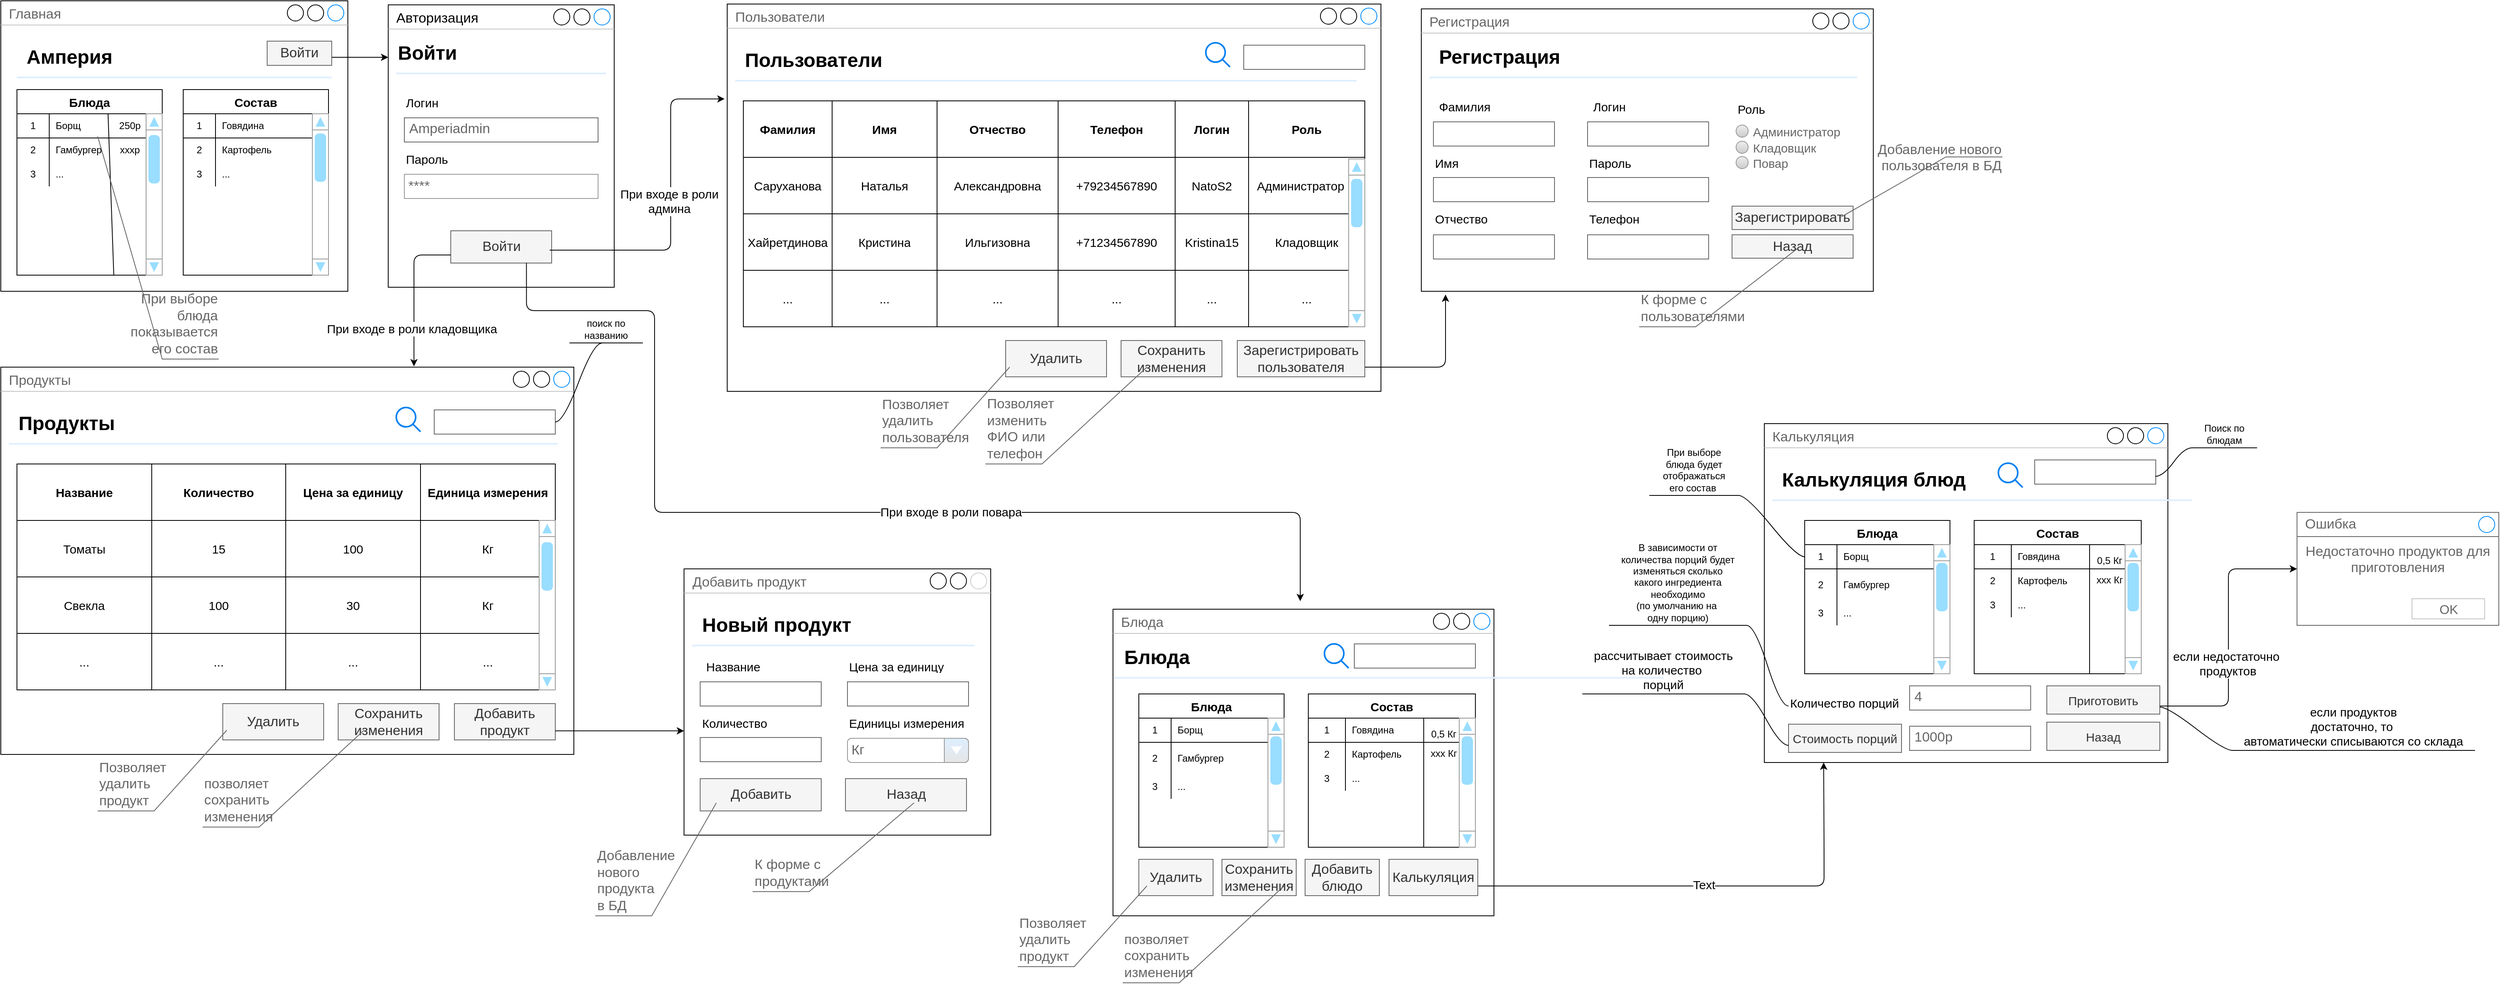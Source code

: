 <mxfile version="14.7.8" type="github">
  <diagram name="Page-1" id="03018318-947c-dd8e-b7a3-06fadd420f32">
    <mxGraphModel dx="3460" dy="1823" grid="1" gridSize="10" guides="1" tooltips="1" connect="1" arrows="1" fold="1" page="1" pageScale="1" pageWidth="4681" pageHeight="3300" background="#ffffff" math="0" shadow="0">
      <root>
        <mxCell id="0" />
        <mxCell id="1" parent="0" />
        <mxCell id="wdpsz7SIbts_I8NSBxIE-1" value="Авторизация&lt;br&gt;" style="strokeWidth=1;shadow=0;dashed=0;align=left;html=1;shape=mxgraph.mockup.containers.window;align=left;verticalAlign=top;spacingLeft=8;strokeColor2=#008cff;strokeColor3=#c4c4c4;mainText=;fontSize=17;labelBackgroundColor=none;" parent="1" vertex="1">
          <mxGeometry x="520" y="31" width="280" height="350" as="geometry" />
        </mxCell>
        <mxCell id="wdpsz7SIbts_I8NSBxIE-2" value="Amperiadmin" style="strokeWidth=1;shadow=0;dashed=0;align=left;html=1;shape=mxgraph.mockup.text.textBox;fontColor=#666666;align=left;fontSize=17;spacingLeft=4;spacingTop=-3;strokeColor=#666666;mainText=;gradientColor=none;" parent="1" vertex="1">
          <mxGeometry x="540" y="171" width="240" height="30" as="geometry" />
        </mxCell>
        <UserObject label="Логин" placeholders="1" name="Variable" id="wdpsz7SIbts_I8NSBxIE-6">
          <mxCell style="text;html=1;strokeColor=none;fillColor=none;align=left;verticalAlign=middle;whiteSpace=wrap;overflow=hidden;fontSize=15;" parent="1" vertex="1">
            <mxGeometry x="540" y="141" width="80" height="20" as="geometry" />
          </mxCell>
        </UserObject>
        <UserObject label="Пароль" placeholders="1" name="Variable" id="wdpsz7SIbts_I8NSBxIE-7">
          <mxCell style="text;html=1;strokeColor=none;fillColor=none;align=left;verticalAlign=middle;whiteSpace=wrap;overflow=hidden;fontSize=15;" parent="1" vertex="1">
            <mxGeometry x="540" y="211" width="80" height="20" as="geometry" />
          </mxCell>
        </UserObject>
        <mxCell id="wdpsz7SIbts_I8NSBxIE-9" value="Войти" style="text;strokeColor=none;fillColor=none;html=1;fontSize=24;fontStyle=1;verticalAlign=middle;align=left;" parent="1" vertex="1">
          <mxGeometry x="530" y="71" width="100" height="40" as="geometry" />
        </mxCell>
        <mxCell id="wdpsz7SIbts_I8NSBxIE-11" value="Регистрация" style="strokeWidth=1;shadow=0;dashed=0;align=left;html=1;shape=mxgraph.mockup.containers.window;align=left;verticalAlign=top;spacingLeft=8;strokeColor2=#008cff;strokeColor3=#c4c4c4;fontColor=#666666;mainText=;fontSize=17;labelBackgroundColor=none;gradientColor=none;" parent="1" vertex="1">
          <mxGeometry x="1800" y="36" width="560" height="350" as="geometry" />
        </mxCell>
        <mxCell id="wdpsz7SIbts_I8NSBxIE-12" value="Регистрация" style="text;strokeColor=none;fillColor=none;html=1;fontSize=24;fontStyle=1;verticalAlign=middle;align=left;" parent="1" vertex="1">
          <mxGeometry x="1820" y="76" width="100" height="40" as="geometry" />
        </mxCell>
        <mxCell id="wdpsz7SIbts_I8NSBxIE-25" value="" style="shape=line;strokeColor=#ddeeff;strokeWidth=2;html=1;resizeWidth=1;align=left;" parent="1" vertex="1">
          <mxGeometry x="530" y="111" width="260" height="10" as="geometry" />
        </mxCell>
        <mxCell id="wdpsz7SIbts_I8NSBxIE-27" value="****" style="strokeWidth=1;shadow=0;dashed=0;align=left;html=1;shape=mxgraph.mockup.forms.pwField;strokeColor=#999999;mainText=;align=left;fontColor=#666666;fontSize=17;spacingLeft=3;gradientColor=none;" parent="1" vertex="1">
          <mxGeometry x="540" y="241" width="240" height="30" as="geometry" />
        </mxCell>
        <mxCell id="wdpsz7SIbts_I8NSBxIE-28" value="" style="shape=line;strokeColor=#ddeeff;strokeWidth=2;html=1;resizeWidth=1;align=left;" parent="1" vertex="1">
          <mxGeometry x="1810" y="116" width="530" height="10" as="geometry" />
        </mxCell>
        <mxCell id="wdpsz7SIbts_I8NSBxIE-30" value="Войти" style="rounded=0;whiteSpace=wrap;html=1;fontSize=17;fillColor=#f5f5f5;strokeColor=#666666;fontColor=#333333;align=center;" parent="1" vertex="1">
          <mxGeometry x="597.5" y="311" width="125" height="40" as="geometry" />
        </mxCell>
        <UserObject label="Отчество" placeholders="1" name="Variable" id="wdpsz7SIbts_I8NSBxIE-31">
          <mxCell style="text;html=1;strokeColor=none;fillColor=none;align=left;verticalAlign=middle;whiteSpace=wrap;overflow=hidden;fontSize=15;" parent="1" vertex="1">
            <mxGeometry x="1815" y="285" width="80" height="20" as="geometry" />
          </mxCell>
        </UserObject>
        <UserObject label="Имя" placeholders="1" name="Variable" id="wdpsz7SIbts_I8NSBxIE-32">
          <mxCell style="text;html=1;strokeColor=none;fillColor=none;align=left;verticalAlign=middle;whiteSpace=wrap;overflow=hidden;fontSize=15;" parent="1" vertex="1">
            <mxGeometry x="1815" y="216" width="80" height="20" as="geometry" />
          </mxCell>
        </UserObject>
        <UserObject label="Фамилия" placeholders="1" name="Variable" id="wdpsz7SIbts_I8NSBxIE-33">
          <mxCell style="text;html=1;strokeColor=none;fillColor=none;align=left;verticalAlign=middle;whiteSpace=wrap;overflow=hidden;fontSize=15;" parent="1" vertex="1">
            <mxGeometry x="1820" y="146" width="80" height="20" as="geometry" />
          </mxCell>
        </UserObject>
        <mxCell id="wdpsz7SIbts_I8NSBxIE-34" value="" style="strokeWidth=1;shadow=0;dashed=0;align=left;html=1;shape=mxgraph.mockup.text.textBox;fontColor=#666666;align=left;fontSize=17;spacingLeft=4;spacingTop=-3;strokeColor=#666666;mainText=;gradientColor=none;" parent="1" vertex="1">
          <mxGeometry x="1815" y="176" width="150" height="30" as="geometry" />
        </mxCell>
        <mxCell id="wdpsz7SIbts_I8NSBxIE-35" value="" style="strokeWidth=1;shadow=0;dashed=0;align=left;html=1;shape=mxgraph.mockup.text.textBox;fontColor=#666666;align=left;fontSize=17;spacingLeft=4;spacingTop=-3;strokeColor=#666666;mainText=;gradientColor=none;" parent="1" vertex="1">
          <mxGeometry x="1815" y="245" width="150" height="30" as="geometry" />
        </mxCell>
        <mxCell id="wdpsz7SIbts_I8NSBxIE-36" value="" style="strokeWidth=1;shadow=0;dashed=0;align=left;html=1;shape=mxgraph.mockup.text.textBox;fontColor=#666666;align=left;fontSize=17;spacingLeft=4;spacingTop=-3;strokeColor=#666666;mainText=;gradientColor=none;" parent="1" vertex="1">
          <mxGeometry x="1815" y="316" width="150" height="30" as="geometry" />
        </mxCell>
        <UserObject label="Пароль" placeholders="1" name="Variable" id="wdpsz7SIbts_I8NSBxIE-38">
          <mxCell style="text;html=1;strokeColor=none;fillColor=none;align=left;verticalAlign=middle;whiteSpace=wrap;overflow=hidden;fontSize=15;" parent="1" vertex="1">
            <mxGeometry x="2006" y="216" width="80" height="20" as="geometry" />
          </mxCell>
        </UserObject>
        <UserObject label="Логин" placeholders="1" name="Variable" id="wdpsz7SIbts_I8NSBxIE-39">
          <mxCell style="text;html=1;strokeColor=none;fillColor=none;align=left;verticalAlign=middle;whiteSpace=wrap;overflow=hidden;fontSize=15;" parent="1" vertex="1">
            <mxGeometry x="2011" y="146" width="80" height="20" as="geometry" />
          </mxCell>
        </UserObject>
        <mxCell id="wdpsz7SIbts_I8NSBxIE-40" value="" style="strokeWidth=1;shadow=0;dashed=0;align=left;html=1;shape=mxgraph.mockup.text.textBox;fontColor=#666666;align=left;fontSize=17;spacingLeft=4;spacingTop=-3;strokeColor=#666666;mainText=;gradientColor=none;" parent="1" vertex="1">
          <mxGeometry x="2006" y="176" width="150" height="30" as="geometry" />
        </mxCell>
        <mxCell id="wdpsz7SIbts_I8NSBxIE-41" value="" style="strokeWidth=1;shadow=0;dashed=0;align=left;html=1;shape=mxgraph.mockup.text.textBox;fontColor=#666666;align=left;fontSize=17;spacingLeft=4;spacingTop=-3;strokeColor=#666666;mainText=;gradientColor=none;" parent="1" vertex="1">
          <mxGeometry x="2006" y="245" width="150" height="30" as="geometry" />
        </mxCell>
        <UserObject label="Роль" placeholders="1" name="Variable" id="wdpsz7SIbts_I8NSBxIE-42">
          <mxCell style="text;html=1;strokeColor=none;fillColor=none;align=left;verticalAlign=middle;whiteSpace=wrap;overflow=hidden;fontSize=15;" parent="1" vertex="1">
            <mxGeometry x="2190" y="149" width="80" height="20" as="geometry" />
          </mxCell>
        </UserObject>
        <mxCell id="wdpsz7SIbts_I8NSBxIE-43" value="Администратор" style="shape=ellipse;fillColor=#eeeeee;strokeColor=#999999;gradientColor=#cccccc;html=1;align=left;spacingLeft=4;fontSize=15;fontColor=#666666;labelPosition=right;shadow=0;" parent="1" vertex="1">
          <mxGeometry x="2190" y="180" width="15" height="15" as="geometry" />
        </mxCell>
        <mxCell id="wdpsz7SIbts_I8NSBxIE-44" value="Кладовщик" style="shape=ellipse;fillColor=#eeeeee;strokeColor=#999999;gradientColor=#cccccc;html=1;align=left;spacingLeft=4;fontSize=15;fontColor=#666666;labelPosition=right;shadow=0;" parent="1" vertex="1">
          <mxGeometry x="2190" y="200" width="15" height="15" as="geometry" />
        </mxCell>
        <mxCell id="wdpsz7SIbts_I8NSBxIE-45" value="Повар" style="shape=ellipse;fillColor=#eeeeee;strokeColor=#999999;gradientColor=#cccccc;html=1;align=left;spacingLeft=4;fontSize=15;fontColor=#666666;labelPosition=right;shadow=0;" parent="1" vertex="1">
          <mxGeometry x="2190" y="219" width="15" height="15" as="geometry" />
        </mxCell>
        <UserObject label="Телефон" placeholders="1" name="Variable" id="wdpsz7SIbts_I8NSBxIE-47">
          <mxCell style="text;html=1;strokeColor=none;fillColor=none;align=left;verticalAlign=middle;whiteSpace=wrap;overflow=hidden;fontSize=15;" parent="1" vertex="1">
            <mxGeometry x="2006" y="285" width="80" height="20" as="geometry" />
          </mxCell>
        </UserObject>
        <mxCell id="wdpsz7SIbts_I8NSBxIE-48" value="" style="strokeWidth=1;shadow=0;dashed=0;align=left;html=1;shape=mxgraph.mockup.text.textBox;fontColor=#666666;align=left;fontSize=17;spacingLeft=4;spacingTop=-3;strokeColor=#666666;mainText=;gradientColor=none;" parent="1" vertex="1">
          <mxGeometry x="2006" y="316" width="150" height="30" as="geometry" />
        </mxCell>
        <mxCell id="wdpsz7SIbts_I8NSBxIE-49" value="Назад" style="rounded=0;whiteSpace=wrap;html=1;fontSize=17;fillColor=#f5f5f5;strokeColor=#666666;fontColor=#333333;align=center;" parent="1" vertex="1">
          <mxGeometry x="2185" y="316" width="150" height="29" as="geometry" />
        </mxCell>
        <mxCell id="wdpsz7SIbts_I8NSBxIE-50" value="Добавить продукт" style="strokeWidth=1;shadow=0;dashed=0;align=center;html=1;shape=mxgraph.mockup.containers.window;align=left;verticalAlign=top;spacingLeft=8;strokeColor2=#CCCCCC;strokeColor3=#c4c4c4;fontColor=#666666;mainText=;fontSize=17;labelBackgroundColor=none;gradientColor=none;connectable=1;recursiveResize=1;" parent="1" vertex="1">
          <mxGeometry x="886.5" y="730" width="380" height="330" as="geometry" />
        </mxCell>
        <mxCell id="wdpsz7SIbts_I8NSBxIE-51" value="Новый продукт" style="text;strokeColor=none;fillColor=none;html=1;fontSize=24;fontStyle=1;verticalAlign=middle;align=left;" parent="1" vertex="1">
          <mxGeometry x="906.5" y="780" width="100" height="40" as="geometry" />
        </mxCell>
        <mxCell id="wdpsz7SIbts_I8NSBxIE-52" value="" style="shape=line;strokeColor=#ddeeff;strokeWidth=2;html=1;resizeWidth=1;align=left;" parent="1" vertex="1">
          <mxGeometry x="896.5" y="820" width="350" height="10" as="geometry" />
        </mxCell>
        <UserObject label="Цена за единицу" placeholders="1" name="Variable" id="wdpsz7SIbts_I8NSBxIE-53">
          <mxCell style="text;html=1;strokeColor=none;fillColor=none;align=left;verticalAlign=middle;whiteSpace=wrap;overflow=hidden;fontSize=15;" parent="1" vertex="1">
            <mxGeometry x="1089" y="840" width="160" height="20" as="geometry" />
          </mxCell>
        </UserObject>
        <UserObject label="Количество" placeholders="1" name="Variable" id="wdpsz7SIbts_I8NSBxIE-54">
          <mxCell style="text;html=1;strokeColor=none;fillColor=none;align=left;verticalAlign=middle;whiteSpace=wrap;overflow=hidden;fontSize=15;" parent="1" vertex="1">
            <mxGeometry x="906.5" y="910" width="100" height="20" as="geometry" />
          </mxCell>
        </UserObject>
        <UserObject label="Название" placeholders="1" name="Variable" id="wdpsz7SIbts_I8NSBxIE-55">
          <mxCell style="text;html=1;strokeColor=none;fillColor=none;align=left;verticalAlign=middle;whiteSpace=wrap;overflow=hidden;fontSize=15;" parent="1" vertex="1">
            <mxGeometry x="911.5" y="840" width="80" height="20" as="geometry" />
          </mxCell>
        </UserObject>
        <mxCell id="wdpsz7SIbts_I8NSBxIE-56" value="" style="strokeWidth=1;shadow=0;dashed=0;align=left;html=1;shape=mxgraph.mockup.text.textBox;fontColor=#666666;align=left;fontSize=17;spacingLeft=4;spacingTop=-3;strokeColor=#666666;mainText=;gradientColor=none;" parent="1" vertex="1">
          <mxGeometry x="906.5" y="870" width="150" height="30" as="geometry" />
        </mxCell>
        <mxCell id="wdpsz7SIbts_I8NSBxIE-57" value="" style="strokeWidth=1;shadow=0;dashed=0;align=left;html=1;shape=mxgraph.mockup.text.textBox;fontColor=#666666;align=left;fontSize=17;spacingLeft=4;spacingTop=-3;strokeColor=#666666;mainText=;gradientColor=none;" parent="1" vertex="1">
          <mxGeometry x="906.5" y="939" width="150" height="30" as="geometry" />
        </mxCell>
        <UserObject label="Единицы измерения" placeholders="1" name="Variable" id="wdpsz7SIbts_I8NSBxIE-60">
          <mxCell style="text;html=1;strokeColor=none;fillColor=none;align=left;verticalAlign=middle;whiteSpace=wrap;overflow=hidden;fontSize=15;" parent="1" vertex="1">
            <mxGeometry x="1089" y="910" width="147.5" height="20" as="geometry" />
          </mxCell>
        </UserObject>
        <mxCell id="wdpsz7SIbts_I8NSBxIE-61" value="" style="strokeWidth=1;shadow=0;dashed=0;align=left;html=1;shape=mxgraph.mockup.text.textBox;fontColor=#666666;align=left;fontSize=17;spacingLeft=4;spacingTop=-3;strokeColor=#666666;mainText=;gradientColor=none;" parent="1" vertex="1">
          <mxGeometry x="1089" y="870" width="150" height="30" as="geometry" />
        </mxCell>
        <mxCell id="wdpsz7SIbts_I8NSBxIE-62" value="Кг" style="strokeWidth=1;shadow=0;dashed=0;align=center;html=1;shape=mxgraph.mockup.forms.comboBox;strokeColor=#999999;fillColor=#ddeeff;align=left;fillColor2=#E6E6E6;mainText=;fontColor=#666666;fontSize=17;spacingLeft=3;labelBackgroundColor=none;sketch=0;" parent="1" vertex="1">
          <mxGeometry x="1089" y="940" width="150" height="30" as="geometry" />
        </mxCell>
        <mxCell id="wdpsz7SIbts_I8NSBxIE-63" value="Добавить" style="rounded=0;whiteSpace=wrap;html=1;fontSize=17;fillColor=#f5f5f5;strokeColor=#666666;fontColor=#333333;align=center;" parent="1" vertex="1">
          <mxGeometry x="906.5" y="990" width="150" height="40" as="geometry" />
        </mxCell>
        <mxCell id="wdpsz7SIbts_I8NSBxIE-64" value="Главная" style="strokeWidth=1;shadow=0;dashed=0;align=center;html=1;shape=mxgraph.mockup.containers.window;align=left;verticalAlign=top;spacingLeft=8;strokeColor2=#008cff;strokeColor3=#c4c4c4;fontColor=#666666;mainText=;fontSize=17;labelBackgroundColor=none;rounded=0;sketch=0;gradientColor=none;" parent="1" vertex="1">
          <mxGeometry x="40" y="26" width="430" height="360" as="geometry" />
        </mxCell>
        <mxCell id="wdpsz7SIbts_I8NSBxIE-65" value="Блюда" style="shape=table;startSize=30;container=1;collapsible=0;childLayout=tableLayout;fixedRows=1;rowLines=0;fontStyle=1;align=center;rounded=0;shadow=0;labelBackgroundColor=none;sketch=0;fontSize=15;gradientColor=none;" parent="1" vertex="1">
          <mxGeometry x="60" y="136" width="180" height="230" as="geometry" />
        </mxCell>
        <mxCell id="wdpsz7SIbts_I8NSBxIE-66" value="" style="shape=partialRectangle;html=1;whiteSpace=wrap;collapsible=0;dropTarget=0;pointerEvents=0;fillColor=none;top=0;left=0;bottom=1;right=0;points=[[0,0.5],[1,0.5]];portConstraint=eastwest;" parent="wdpsz7SIbts_I8NSBxIE-65" vertex="1">
          <mxGeometry y="30" width="180" height="30" as="geometry" />
        </mxCell>
        <mxCell id="wdpsz7SIbts_I8NSBxIE-67" value="1" style="shape=partialRectangle;html=1;whiteSpace=wrap;connectable=0;fillColor=none;top=0;left=0;bottom=0;right=0;overflow=hidden;" parent="wdpsz7SIbts_I8NSBxIE-66" vertex="1">
          <mxGeometry width="40" height="30" as="geometry" />
        </mxCell>
        <mxCell id="wdpsz7SIbts_I8NSBxIE-68" value="Борщ" style="shape=partialRectangle;html=1;whiteSpace=wrap;connectable=0;fillColor=none;top=0;left=0;bottom=0;right=0;align=left;spacingLeft=6;overflow=hidden;" parent="wdpsz7SIbts_I8NSBxIE-66" vertex="1">
          <mxGeometry x="40" width="140" height="30" as="geometry" />
        </mxCell>
        <mxCell id="wdpsz7SIbts_I8NSBxIE-69" value="" style="shape=partialRectangle;html=1;whiteSpace=wrap;collapsible=0;dropTarget=0;pointerEvents=0;fillColor=none;top=0;left=0;bottom=0;right=0;points=[[0,0.5],[1,0.5]];portConstraint=eastwest;" parent="wdpsz7SIbts_I8NSBxIE-65" vertex="1">
          <mxGeometry y="60" width="180" height="30" as="geometry" />
        </mxCell>
        <mxCell id="wdpsz7SIbts_I8NSBxIE-70" value="2" style="shape=partialRectangle;html=1;whiteSpace=wrap;connectable=0;fillColor=none;top=0;left=0;bottom=0;right=0;overflow=hidden;" parent="wdpsz7SIbts_I8NSBxIE-69" vertex="1">
          <mxGeometry width="40" height="30" as="geometry" />
        </mxCell>
        <mxCell id="wdpsz7SIbts_I8NSBxIE-71" value="Гамбургер" style="shape=partialRectangle;html=1;whiteSpace=wrap;connectable=0;fillColor=none;top=0;left=0;bottom=0;right=0;align=left;spacingLeft=6;overflow=hidden;" parent="wdpsz7SIbts_I8NSBxIE-69" vertex="1">
          <mxGeometry x="40" width="140" height="30" as="geometry" />
        </mxCell>
        <mxCell id="wdpsz7SIbts_I8NSBxIE-72" value="" style="shape=partialRectangle;html=1;whiteSpace=wrap;collapsible=0;dropTarget=0;pointerEvents=0;fillColor=none;top=0;left=0;bottom=0;right=0;points=[[0,0.5],[1,0.5]];portConstraint=eastwest;" parent="wdpsz7SIbts_I8NSBxIE-65" vertex="1">
          <mxGeometry y="90" width="180" height="30" as="geometry" />
        </mxCell>
        <mxCell id="wdpsz7SIbts_I8NSBxIE-73" value="3" style="shape=partialRectangle;html=1;whiteSpace=wrap;connectable=0;fillColor=none;top=0;left=0;bottom=0;right=0;overflow=hidden;" parent="wdpsz7SIbts_I8NSBxIE-72" vertex="1">
          <mxGeometry width="40" height="30" as="geometry" />
        </mxCell>
        <mxCell id="wdpsz7SIbts_I8NSBxIE-74" value="..." style="shape=partialRectangle;html=1;whiteSpace=wrap;connectable=0;fillColor=none;top=0;left=0;bottom=0;right=0;align=left;spacingLeft=6;overflow=hidden;" parent="wdpsz7SIbts_I8NSBxIE-72" vertex="1">
          <mxGeometry x="40" width="140" height="30" as="geometry" />
        </mxCell>
        <mxCell id="gK5MwJB-EIM1T8qbE-FL-1" value="" style="endArrow=none;html=1;entryX=0.627;entryY=0.006;entryDx=0;entryDy=0;entryPerimeter=0;" parent="wdpsz7SIbts_I8NSBxIE-65" target="wdpsz7SIbts_I8NSBxIE-66" edge="1">
          <mxGeometry width="50" height="50" relative="1" as="geometry">
            <mxPoint x="120" y="230" as="sourcePoint" />
            <mxPoint x="130" y="30" as="targetPoint" />
          </mxGeometry>
        </mxCell>
        <mxCell id="wdpsz7SIbts_I8NSBxIE-94" value="" style="verticalLabelPosition=bottom;shadow=0;dashed=0;align=center;html=1;verticalAlign=top;strokeWidth=1;shape=mxgraph.mockup.navigation.scrollBar;strokeColor=#999999;barPos=93.667;fillColor2=#99ddff;strokeColor2=none;direction=north;rounded=0;labelBackgroundColor=none;sketch=0;fontSize=15;gradientColor=none;" parent="1" vertex="1">
          <mxGeometry x="220" y="166" width="20" height="200" as="geometry" />
        </mxCell>
        <mxCell id="wdpsz7SIbts_I8NSBxIE-96" value="Амперия" style="text;strokeColor=none;fillColor=none;html=1;fontSize=24;fontStyle=1;verticalAlign=middle;align=left;" parent="1" vertex="1">
          <mxGeometry x="70" y="76" width="100" height="40" as="geometry" />
        </mxCell>
        <mxCell id="wdpsz7SIbts_I8NSBxIE-97" value="" style="shape=line;strokeColor=#ddeeff;strokeWidth=2;html=1;resizeWidth=1;align=left;" parent="1" vertex="1">
          <mxGeometry x="60" y="116" width="390" height="10" as="geometry" />
        </mxCell>
        <mxCell id="wdpsz7SIbts_I8NSBxIE-98" value="Состав" style="shape=table;startSize=30;container=1;collapsible=0;childLayout=tableLayout;fixedRows=1;rowLines=0;fontStyle=1;align=center;rounded=0;shadow=0;labelBackgroundColor=none;sketch=0;fontSize=15;gradientColor=none;" parent="1" vertex="1">
          <mxGeometry x="266" y="136" width="180" height="230" as="geometry" />
        </mxCell>
        <mxCell id="wdpsz7SIbts_I8NSBxIE-99" value="" style="shape=partialRectangle;html=1;whiteSpace=wrap;collapsible=0;dropTarget=0;pointerEvents=0;fillColor=none;top=0;left=0;bottom=1;right=0;points=[[0,0.5],[1,0.5]];portConstraint=eastwest;" parent="wdpsz7SIbts_I8NSBxIE-98" vertex="1">
          <mxGeometry y="30" width="180" height="30" as="geometry" />
        </mxCell>
        <mxCell id="wdpsz7SIbts_I8NSBxIE-100" value="1" style="shape=partialRectangle;html=1;whiteSpace=wrap;connectable=0;fillColor=none;top=0;left=0;bottom=0;right=0;overflow=hidden;" parent="wdpsz7SIbts_I8NSBxIE-99" vertex="1">
          <mxGeometry width="40" height="30" as="geometry" />
        </mxCell>
        <mxCell id="wdpsz7SIbts_I8NSBxIE-101" value="Говядина" style="shape=partialRectangle;html=1;whiteSpace=wrap;connectable=0;fillColor=none;top=0;left=0;bottom=0;right=0;align=left;spacingLeft=6;overflow=hidden;strokeColor=none;strokeWidth=0;" parent="wdpsz7SIbts_I8NSBxIE-99" vertex="1">
          <mxGeometry x="40" width="140" height="30" as="geometry" />
        </mxCell>
        <mxCell id="wdpsz7SIbts_I8NSBxIE-102" value="" style="shape=partialRectangle;html=1;whiteSpace=wrap;collapsible=0;dropTarget=0;pointerEvents=0;fillColor=none;top=0;left=0;bottom=0;right=0;points=[[0,0.5],[1,0.5]];portConstraint=eastwest;" parent="wdpsz7SIbts_I8NSBxIE-98" vertex="1">
          <mxGeometry y="60" width="180" height="30" as="geometry" />
        </mxCell>
        <mxCell id="wdpsz7SIbts_I8NSBxIE-103" value="2" style="shape=partialRectangle;html=1;whiteSpace=wrap;connectable=0;fillColor=none;top=0;left=0;bottom=0;right=0;overflow=hidden;strokeColor=none;" parent="wdpsz7SIbts_I8NSBxIE-102" vertex="1">
          <mxGeometry width="40" height="30" as="geometry" />
        </mxCell>
        <mxCell id="wdpsz7SIbts_I8NSBxIE-104" value="Картофель" style="shape=partialRectangle;html=1;whiteSpace=wrap;connectable=0;fillColor=none;top=0;left=0;bottom=0;right=0;align=left;spacingLeft=6;overflow=hidden;strokeColor=none;" parent="wdpsz7SIbts_I8NSBxIE-102" vertex="1">
          <mxGeometry x="40" width="140" height="30" as="geometry" />
        </mxCell>
        <mxCell id="wdpsz7SIbts_I8NSBxIE-105" value="" style="shape=partialRectangle;html=1;whiteSpace=wrap;collapsible=0;dropTarget=0;pointerEvents=0;fillColor=none;top=0;left=0;bottom=0;right=0;points=[[0,0.5],[1,0.5]];portConstraint=eastwest;" parent="wdpsz7SIbts_I8NSBxIE-98" vertex="1">
          <mxGeometry y="90" width="180" height="30" as="geometry" />
        </mxCell>
        <mxCell id="wdpsz7SIbts_I8NSBxIE-106" value="3" style="shape=partialRectangle;html=1;whiteSpace=wrap;connectable=0;fillColor=none;top=0;left=0;bottom=0;right=0;overflow=hidden;" parent="wdpsz7SIbts_I8NSBxIE-105" vertex="1">
          <mxGeometry width="40" height="30" as="geometry" />
        </mxCell>
        <mxCell id="wdpsz7SIbts_I8NSBxIE-107" value="..." style="shape=partialRectangle;html=1;whiteSpace=wrap;connectable=0;fillColor=none;top=0;left=0;bottom=0;right=0;align=left;spacingLeft=6;overflow=hidden;" parent="wdpsz7SIbts_I8NSBxIE-105" vertex="1">
          <mxGeometry x="40" width="140" height="30" as="geometry" />
        </mxCell>
        <mxCell id="wdpsz7SIbts_I8NSBxIE-108" value="" style="verticalLabelPosition=bottom;shadow=0;dashed=0;align=center;html=1;verticalAlign=top;strokeWidth=1;shape=mxgraph.mockup.navigation.scrollBar;strokeColor=#999999;barPos=95.667;fillColor2=#99ddff;strokeColor2=none;direction=north;rounded=0;labelBackgroundColor=none;sketch=0;fontSize=15;gradientColor=none;" parent="1" vertex="1">
          <mxGeometry x="426" y="166" width="20" height="200" as="geometry" />
        </mxCell>
        <mxCell id="wdpsz7SIbts_I8NSBxIE-111" value="Войти" style="rounded=0;whiteSpace=wrap;html=1;fontSize=17;fillColor=#f5f5f5;strokeColor=#666666;fontColor=#333333;align=center;" parent="1" vertex="1">
          <mxGeometry x="370" y="76" width="80" height="30" as="geometry" />
        </mxCell>
        <mxCell id="wdpsz7SIbts_I8NSBxIE-113" value="" style="edgeStyle=segmentEdgeStyle;endArrow=classic;html=1;fontSize=15;" parent="1" edge="1">
          <mxGeometry width="50" height="50" relative="1" as="geometry">
            <mxPoint x="450" y="96" as="sourcePoint" />
            <mxPoint x="520" y="96" as="targetPoint" />
          </mxGeometry>
        </mxCell>
        <mxCell id="wdpsz7SIbts_I8NSBxIE-114" value="Продукты" style="strokeWidth=1;shadow=0;dashed=0;align=center;html=1;shape=mxgraph.mockup.containers.window;align=left;verticalAlign=top;spacingLeft=8;strokeColor2=#008cff;strokeColor3=#c4c4c4;fontColor=#666666;mainText=;fontSize=17;labelBackgroundColor=none;rounded=0;sketch=0;gradientColor=none;" parent="1" vertex="1">
          <mxGeometry x="40" y="480" width="710" height="480" as="geometry" />
        </mxCell>
        <mxCell id="wdpsz7SIbts_I8NSBxIE-117" value="Продукты" style="text;strokeColor=none;fillColor=none;html=1;fontSize=24;fontStyle=1;verticalAlign=middle;align=left;" parent="1" vertex="1">
          <mxGeometry x="60" y="530" width="100" height="40" as="geometry" />
        </mxCell>
        <mxCell id="wdpsz7SIbts_I8NSBxIE-118" value="" style="shape=line;strokeColor=#ddeeff;strokeWidth=2;html=1;resizeWidth=1;align=left;" parent="1" vertex="1">
          <mxGeometry x="50" y="570" width="680" height="10" as="geometry" />
        </mxCell>
        <mxCell id="wdpsz7SIbts_I8NSBxIE-119" value="" style="shape=table;html=1;whiteSpace=wrap;startSize=0;container=1;collapsible=0;childLayout=tableLayout;columnLines=0;rowLines=0;rounded=0;shadow=0;labelBackgroundColor=none;sketch=0;fontSize=18;strokeColor=#000000;strokeWidth=0;gradientColor=none;align=center;" parent="1" vertex="1">
          <mxGeometry x="60" y="600" width="500" height="210" as="geometry" />
        </mxCell>
        <mxCell id="wdpsz7SIbts_I8NSBxIE-120" value="" style="shape=partialRectangle;html=1;whiteSpace=wrap;collapsible=0;dropTarget=0;pointerEvents=0;fillColor=none;top=0;left=0;bottom=0;right=0;points=[[0,0.5],[1,0.5]];portConstraint=eastwest;" parent="wdpsz7SIbts_I8NSBxIE-119" vertex="1">
          <mxGeometry width="500" height="70" as="geometry" />
        </mxCell>
        <mxCell id="wdpsz7SIbts_I8NSBxIE-121" value="Название" style="shape=partialRectangle;html=1;whiteSpace=wrap;connectable=0;fillColor=none;top=1;left=1;bottom=1;right=1;overflow=hidden;fontStyle=1;fontSize=15;" parent="wdpsz7SIbts_I8NSBxIE-120" vertex="1">
          <mxGeometry width="167" height="70" as="geometry" />
        </mxCell>
        <mxCell id="wdpsz7SIbts_I8NSBxIE-122" value="Количество" style="shape=partialRectangle;html=1;whiteSpace=wrap;connectable=0;fillColor=none;top=1;left=1;bottom=1;right=1;overflow=hidden;fontStyle=1;fontSize=15;" parent="wdpsz7SIbts_I8NSBxIE-120" vertex="1">
          <mxGeometry x="167" width="166" height="70" as="geometry" />
        </mxCell>
        <mxCell id="wdpsz7SIbts_I8NSBxIE-123" value="Цена за единицу" style="shape=partialRectangle;html=1;whiteSpace=wrap;connectable=0;fillColor=none;top=1;left=1;bottom=1;right=1;overflow=hidden;fontStyle=1;fontSize=15;" parent="wdpsz7SIbts_I8NSBxIE-120" vertex="1">
          <mxGeometry x="333" width="167" height="70" as="geometry" />
        </mxCell>
        <mxCell id="wdpsz7SIbts_I8NSBxIE-128" value="" style="shape=partialRectangle;html=1;whiteSpace=wrap;collapsible=0;dropTarget=0;pointerEvents=0;fillColor=none;top=0;left=0;bottom=0;right=0;points=[[0,0.5],[1,0.5]];portConstraint=eastwest;" parent="wdpsz7SIbts_I8NSBxIE-119" vertex="1">
          <mxGeometry y="70" width="500" height="70" as="geometry" />
        </mxCell>
        <mxCell id="wdpsz7SIbts_I8NSBxIE-129" value="Томаты" style="shape=partialRectangle;html=1;whiteSpace=wrap;connectable=0;fillColor=none;top=1;left=1;bottom=1;right=1;overflow=hidden;fontSize=15;" parent="wdpsz7SIbts_I8NSBxIE-128" vertex="1">
          <mxGeometry width="167" height="70" as="geometry" />
        </mxCell>
        <mxCell id="wdpsz7SIbts_I8NSBxIE-130" value="15" style="shape=partialRectangle;html=1;whiteSpace=wrap;connectable=0;fillColor=none;top=1;left=1;bottom=1;right=1;overflow=hidden;fontSize=15;" parent="wdpsz7SIbts_I8NSBxIE-128" vertex="1">
          <mxGeometry x="167" width="166" height="70" as="geometry" />
        </mxCell>
        <mxCell id="wdpsz7SIbts_I8NSBxIE-131" value="100" style="shape=partialRectangle;html=1;whiteSpace=wrap;connectable=0;fillColor=none;top=1;left=1;bottom=1;right=1;overflow=hidden;fontSize=15;" parent="wdpsz7SIbts_I8NSBxIE-128" vertex="1">
          <mxGeometry x="333" width="167" height="70" as="geometry" />
        </mxCell>
        <mxCell id="wdpsz7SIbts_I8NSBxIE-124" value="" style="shape=partialRectangle;html=1;whiteSpace=wrap;collapsible=0;dropTarget=0;pointerEvents=0;fillColor=none;top=0;left=0;bottom=0;right=0;points=[[0,0.5],[1,0.5]];portConstraint=eastwest;" parent="wdpsz7SIbts_I8NSBxIE-119" vertex="1">
          <mxGeometry y="140" width="500" height="70" as="geometry" />
        </mxCell>
        <mxCell id="wdpsz7SIbts_I8NSBxIE-125" value="Свекла" style="shape=partialRectangle;html=1;whiteSpace=wrap;connectable=0;fillColor=none;top=1;left=1;bottom=1;right=1;overflow=hidden;fontSize=15;" parent="wdpsz7SIbts_I8NSBxIE-124" vertex="1">
          <mxGeometry width="167" height="70" as="geometry" />
        </mxCell>
        <mxCell id="wdpsz7SIbts_I8NSBxIE-126" value="100" style="shape=partialRectangle;html=1;whiteSpace=wrap;connectable=0;fillColor=none;top=1;left=1;bottom=1;right=1;overflow=hidden;fontSize=15;" parent="wdpsz7SIbts_I8NSBxIE-124" vertex="1">
          <mxGeometry x="167" width="166" height="70" as="geometry" />
        </mxCell>
        <mxCell id="wdpsz7SIbts_I8NSBxIE-127" value="30" style="shape=partialRectangle;html=1;whiteSpace=wrap;connectable=0;fillColor=none;top=1;left=1;bottom=1;right=1;overflow=hidden;fontSize=15;" parent="wdpsz7SIbts_I8NSBxIE-124" vertex="1">
          <mxGeometry x="333" width="167" height="70" as="geometry" />
        </mxCell>
        <mxCell id="wdpsz7SIbts_I8NSBxIE-132" value="Единица измерения" style="shape=partialRectangle;html=1;whiteSpace=wrap;connectable=0;fillColor=none;top=1;left=1;bottom=1;right=1;overflow=hidden;fontStyle=1;fontSize=15;" parent="1" vertex="1">
          <mxGeometry x="560" y="600" width="167" height="70" as="geometry" />
        </mxCell>
        <mxCell id="wdpsz7SIbts_I8NSBxIE-133" value="Кг" style="shape=partialRectangle;html=1;whiteSpace=wrap;connectable=0;fillColor=none;top=1;left=1;bottom=1;right=1;overflow=hidden;fontSize=15;" parent="1" vertex="1">
          <mxGeometry x="560" y="670" width="167" height="70" as="geometry" />
        </mxCell>
        <mxCell id="wdpsz7SIbts_I8NSBxIE-134" value="Кг" style="shape=partialRectangle;html=1;whiteSpace=wrap;connectable=0;fillColor=none;top=1;left=1;bottom=1;right=1;overflow=hidden;fontSize=15;" parent="1" vertex="1">
          <mxGeometry x="560" y="740" width="167" height="70" as="geometry" />
        </mxCell>
        <mxCell id="wdpsz7SIbts_I8NSBxIE-139" value="..." style="shape=partialRectangle;html=1;whiteSpace=wrap;connectable=0;fillColor=none;top=1;left=1;bottom=1;right=1;overflow=hidden;fontSize=15;" parent="1" vertex="1">
          <mxGeometry x="60" y="810" width="167" height="70" as="geometry" />
        </mxCell>
        <mxCell id="wdpsz7SIbts_I8NSBxIE-140" value="..." style="shape=partialRectangle;html=1;whiteSpace=wrap;connectable=0;fillColor=none;top=1;left=1;bottom=1;right=1;overflow=hidden;fontSize=15;" parent="1" vertex="1">
          <mxGeometry x="227" y="810" width="166" height="70" as="geometry" />
        </mxCell>
        <mxCell id="wdpsz7SIbts_I8NSBxIE-141" value="..." style="shape=partialRectangle;html=1;whiteSpace=wrap;connectable=0;fillColor=none;top=1;left=1;bottom=1;right=1;overflow=hidden;fontSize=15;" parent="1" vertex="1">
          <mxGeometry x="393" y="810" width="167" height="70" as="geometry" />
        </mxCell>
        <mxCell id="wdpsz7SIbts_I8NSBxIE-142" value="..." style="shape=partialRectangle;html=1;whiteSpace=wrap;connectable=0;fillColor=none;top=1;left=1;bottom=1;right=1;overflow=hidden;fontSize=15;" parent="1" vertex="1">
          <mxGeometry x="560" y="810" width="167" height="70" as="geometry" />
        </mxCell>
        <mxCell id="wdpsz7SIbts_I8NSBxIE-144" value="" style="verticalLabelPosition=bottom;shadow=0;dashed=0;align=center;html=1;verticalAlign=top;strokeWidth=1;shape=mxgraph.mockup.navigation.scrollBar;strokeColor=#999999;barPos=93.667;fillColor2=#99ddff;strokeColor2=none;direction=north;rounded=0;labelBackgroundColor=none;sketch=0;fontSize=15;gradientColor=none;" parent="1" vertex="1">
          <mxGeometry x="707" y="670" width="20" height="210" as="geometry" />
        </mxCell>
        <mxCell id="wdpsz7SIbts_I8NSBxIE-145" value="Добавить продукт" style="rounded=0;whiteSpace=wrap;html=1;fontSize=17;fillColor=#f5f5f5;strokeColor=#666666;fontColor=#333333;align=center;" parent="1" vertex="1">
          <mxGeometry x="602" y="897" width="125" height="45" as="geometry" />
        </mxCell>
        <mxCell id="wdpsz7SIbts_I8NSBxIE-146" value="Сохранить изменения" style="rounded=0;whiteSpace=wrap;html=1;fontSize=17;fillColor=#f5f5f5;strokeColor=#666666;fontColor=#333333;align=center;" parent="1" vertex="1">
          <mxGeometry x="458" y="897" width="125" height="45" as="geometry" />
        </mxCell>
        <mxCell id="wdpsz7SIbts_I8NSBxIE-148" value="Удалить" style="rounded=0;whiteSpace=wrap;html=1;fontSize=17;fillColor=#f5f5f5;strokeColor=#666666;fontColor=#333333;align=center;" parent="1" vertex="1">
          <mxGeometry x="315" y="897" width="125" height="45" as="geometry" />
        </mxCell>
        <mxCell id="wdpsz7SIbts_I8NSBxIE-149" value="" style="edgeStyle=segmentEdgeStyle;endArrow=classic;html=1;fontSize=15;entryX=0.721;entryY=-0.002;entryDx=0;entryDy=0;entryPerimeter=0;exitX=0;exitY=0.75;exitDx=0;exitDy=0;" parent="1" source="wdpsz7SIbts_I8NSBxIE-30" target="wdpsz7SIbts_I8NSBxIE-114" edge="1">
          <mxGeometry width="50" height="50" relative="1" as="geometry">
            <mxPoint x="590" y="350" as="sourcePoint" />
            <mxPoint x="570" y="660" as="targetPoint" />
          </mxGeometry>
        </mxCell>
        <mxCell id="wdpsz7SIbts_I8NSBxIE-150" value="При входе в роли кладовщика" style="edgeLabel;html=1;align=center;verticalAlign=middle;resizable=0;points=[];fontSize=15;" parent="wdpsz7SIbts_I8NSBxIE-149" vertex="1" connectable="0">
          <mxGeometry x="0.488" y="-3" relative="1" as="geometry">
            <mxPoint as="offset" />
          </mxGeometry>
        </mxCell>
        <mxCell id="wdpsz7SIbts_I8NSBxIE-151" value="" style="edgeStyle=segmentEdgeStyle;endArrow=classic;html=1;fontSize=15;exitX=1;exitY=0.75;exitDx=0;exitDy=0;" parent="1" source="wdpsz7SIbts_I8NSBxIE-145" target="wdpsz7SIbts_I8NSBxIE-50" edge="1">
          <mxGeometry width="50" height="50" relative="1" as="geometry">
            <mxPoint x="783.5" y="1008.25" as="sourcePoint" />
            <mxPoint x="776.5" y="800" as="targetPoint" />
          </mxGeometry>
        </mxCell>
        <mxCell id="wdpsz7SIbts_I8NSBxIE-152" value="Позволяет &lt;br&gt;удалить&lt;br&gt;продукт" style="strokeWidth=1;shadow=0;dashed=0;align=center;html=1;shape=mxgraph.mockup.text.callout;linkText=;textSize=17;textColor=#666666;callDir=SW;callStyle=line;fontSize=17;fontColor=#666666;align=left;verticalAlign=bottom;strokeColor=#666666;rounded=0;labelBackgroundColor=none;sketch=0;gradientColor=none;" parent="1" vertex="1">
          <mxGeometry x="160" y="930" width="160" height="100" as="geometry" />
        </mxCell>
        <mxCell id="wdpsz7SIbts_I8NSBxIE-153" value="позволяет&amp;nbsp;&lt;br&gt;сохранить&lt;br&gt;изменения" style="strokeWidth=1;shadow=0;dashed=0;align=center;html=1;shape=mxgraph.mockup.text.callout;linkText=;textSize=17;textColor=#666666;callDir=SW;callStyle=line;fontSize=17;fontColor=#666666;align=left;verticalAlign=bottom;strokeColor=#666666;rounded=0;labelBackgroundColor=none;sketch=0;gradientColor=none;" parent="1" vertex="1">
          <mxGeometry x="290" y="930" width="200" height="120" as="geometry" />
        </mxCell>
        <mxCell id="wdpsz7SIbts_I8NSBxIE-154" value="Добавление&lt;br&gt;нового&lt;br&gt;продукта&lt;br&gt;в БД" style="strokeWidth=1;shadow=0;dashed=0;align=center;html=1;shape=mxgraph.mockup.text.callout;linkText=;textSize=17;textColor=#666666;callDir=SW;callStyle=line;fontSize=17;fontColor=#666666;align=left;verticalAlign=bottom;strokeColor=#666666;rounded=0;labelBackgroundColor=none;sketch=0;gradientColor=none;" parent="1" vertex="1">
          <mxGeometry x="776.5" y="1020" width="150" height="140" as="geometry" />
        </mxCell>
        <mxCell id="wdpsz7SIbts_I8NSBxIE-155" value="Назад" style="rounded=0;whiteSpace=wrap;html=1;fontSize=17;fillColor=#f5f5f5;strokeColor=#666666;fontColor=#333333;align=center;" parent="1" vertex="1">
          <mxGeometry x="1086.5" y="990" width="150" height="40" as="geometry" />
        </mxCell>
        <mxCell id="wdpsz7SIbts_I8NSBxIE-158" value="К форме с &lt;br&gt;продуктами" style="strokeWidth=1;shadow=0;dashed=0;align=center;html=1;shape=mxgraph.mockup.text.callout;linkText=;textSize=17;textColor=#666666;callDir=SW;callStyle=line;fontSize=17;fontColor=#666666;align=left;verticalAlign=bottom;strokeColor=#666666;rounded=0;labelBackgroundColor=none;sketch=0;gradientColor=none;" parent="1" vertex="1">
          <mxGeometry x="971.5" y="1020" width="200" height="110" as="geometry" />
        </mxCell>
        <mxCell id="wdpsz7SIbts_I8NSBxIE-159" value="При выборе&lt;br&gt;блюда&lt;br&gt;показывается&lt;br&gt;его состав" style="strokeWidth=1;shadow=0;dashed=0;align=left;shape=mxgraph.mockup.text.callout;linkText=;textSize=17;textColor=#666666;callDir=SE;callStyle=line;fontSize=17;fontColor=#666666;align=right;verticalAlign=bottom;strokeColor=#666666;rounded=0;labelBackgroundColor=none;sketch=0;gradientColor=none;html=1;" parent="1" vertex="1">
          <mxGeometry x="160" y="194" width="150" height="276" as="geometry" />
        </mxCell>
        <mxCell id="wdpsz7SIbts_I8NSBxIE-160" value="Пользователи" style="strokeWidth=1;shadow=0;dashed=0;align=center;html=1;shape=mxgraph.mockup.containers.window;align=left;verticalAlign=top;spacingLeft=8;strokeColor2=#008cff;strokeColor3=#c4c4c4;fontColor=#666666;mainText=;fontSize=17;labelBackgroundColor=none;rounded=0;sketch=0;gradientColor=none;" parent="1" vertex="1">
          <mxGeometry x="940" y="30" width="810" height="480" as="geometry" />
        </mxCell>
        <mxCell id="wdpsz7SIbts_I8NSBxIE-161" value="Пользователи" style="text;strokeColor=none;fillColor=none;html=1;fontSize=24;fontStyle=1;verticalAlign=middle;align=left;" parent="1" vertex="1">
          <mxGeometry x="960" y="80" width="100" height="40" as="geometry" />
        </mxCell>
        <mxCell id="wdpsz7SIbts_I8NSBxIE-162" value="" style="shape=line;strokeColor=#ddeeff;strokeWidth=2;html=1;resizeWidth=1;align=left;" parent="1" vertex="1">
          <mxGeometry x="950" y="120" width="770" height="10" as="geometry" />
        </mxCell>
        <mxCell id="wdpsz7SIbts_I8NSBxIE-163" value="" style="shape=table;html=1;whiteSpace=wrap;startSize=0;container=1;collapsible=0;childLayout=tableLayout;columnLines=0;rowLines=0;rounded=0;shadow=0;labelBackgroundColor=none;sketch=0;fontSize=18;strokeColor=#000000;strokeWidth=0;gradientColor=none;align=center;labelPadding=0;" parent="1" vertex="1">
          <mxGeometry x="960" y="150" width="390" height="210" as="geometry" />
        </mxCell>
        <mxCell id="wdpsz7SIbts_I8NSBxIE-164" value="" style="shape=partialRectangle;html=1;whiteSpace=wrap;collapsible=0;dropTarget=0;pointerEvents=0;fillColor=none;top=0;left=0;bottom=0;right=0;points=[[0,0.5],[1,0.5]];portConstraint=eastwest;" parent="wdpsz7SIbts_I8NSBxIE-163" vertex="1">
          <mxGeometry width="390" height="70" as="geometry" />
        </mxCell>
        <mxCell id="wdpsz7SIbts_I8NSBxIE-165" value="Фамилия" style="shape=partialRectangle;html=1;whiteSpace=wrap;connectable=0;fillColor=none;top=1;left=1;bottom=1;right=1;overflow=hidden;fontStyle=1;fontSize=15;" parent="wdpsz7SIbts_I8NSBxIE-164" vertex="1">
          <mxGeometry width="110" height="70" as="geometry" />
        </mxCell>
        <mxCell id="wdpsz7SIbts_I8NSBxIE-166" value="Имя" style="shape=partialRectangle;html=1;whiteSpace=wrap;connectable=0;fillColor=none;top=1;left=1;bottom=1;right=1;overflow=hidden;fontStyle=1;fontSize=15;" parent="wdpsz7SIbts_I8NSBxIE-164" vertex="1">
          <mxGeometry x="110" width="130" height="70" as="geometry" />
        </mxCell>
        <mxCell id="wdpsz7SIbts_I8NSBxIE-167" value="Отчество" style="shape=partialRectangle;html=1;whiteSpace=wrap;connectable=0;fillColor=none;top=1;left=1;bottom=1;right=1;overflow=hidden;fontStyle=1;fontSize=15;" parent="wdpsz7SIbts_I8NSBxIE-164" vertex="1">
          <mxGeometry x="240" width="150" height="70" as="geometry" />
        </mxCell>
        <mxCell id="wdpsz7SIbts_I8NSBxIE-168" value="" style="shape=partialRectangle;html=1;whiteSpace=wrap;collapsible=0;dropTarget=0;pointerEvents=0;fillColor=none;top=0;left=0;bottom=0;right=0;points=[[0,0.5],[1,0.5]];portConstraint=eastwest;" parent="wdpsz7SIbts_I8NSBxIE-163" vertex="1">
          <mxGeometry y="70" width="390" height="70" as="geometry" />
        </mxCell>
        <mxCell id="wdpsz7SIbts_I8NSBxIE-169" value="Саруханова" style="shape=partialRectangle;html=1;whiteSpace=wrap;connectable=0;fillColor=none;top=1;left=1;bottom=1;right=1;overflow=hidden;fontSize=15;" parent="wdpsz7SIbts_I8NSBxIE-168" vertex="1">
          <mxGeometry width="110" height="70" as="geometry" />
        </mxCell>
        <mxCell id="wdpsz7SIbts_I8NSBxIE-170" value="Наталья" style="shape=partialRectangle;html=1;whiteSpace=wrap;connectable=0;fillColor=none;top=1;left=1;bottom=1;right=1;overflow=hidden;fontSize=15;" parent="wdpsz7SIbts_I8NSBxIE-168" vertex="1">
          <mxGeometry x="110" width="130" height="70" as="geometry" />
        </mxCell>
        <mxCell id="wdpsz7SIbts_I8NSBxIE-171" value="Александровна" style="shape=partialRectangle;html=1;whiteSpace=wrap;connectable=0;fillColor=none;top=1;left=1;bottom=1;right=1;overflow=hidden;fontSize=15;" parent="wdpsz7SIbts_I8NSBxIE-168" vertex="1">
          <mxGeometry x="240" width="150" height="70" as="geometry" />
        </mxCell>
        <mxCell id="wdpsz7SIbts_I8NSBxIE-172" value="" style="shape=partialRectangle;html=1;whiteSpace=wrap;collapsible=0;dropTarget=0;pointerEvents=0;fillColor=none;top=0;left=0;bottom=0;right=0;points=[[0,0.5],[1,0.5]];portConstraint=eastwest;" parent="wdpsz7SIbts_I8NSBxIE-163" vertex="1">
          <mxGeometry y="140" width="390" height="70" as="geometry" />
        </mxCell>
        <mxCell id="wdpsz7SIbts_I8NSBxIE-173" value="Хайретдинова" style="shape=partialRectangle;html=1;whiteSpace=wrap;connectable=0;fillColor=none;top=1;left=1;bottom=1;right=1;overflow=hidden;fontSize=15;" parent="wdpsz7SIbts_I8NSBxIE-172" vertex="1">
          <mxGeometry width="110" height="70" as="geometry" />
        </mxCell>
        <mxCell id="wdpsz7SIbts_I8NSBxIE-174" value="Кристина" style="shape=partialRectangle;html=1;whiteSpace=wrap;connectable=0;fillColor=none;top=1;left=1;bottom=1;right=1;overflow=hidden;fontSize=15;" parent="wdpsz7SIbts_I8NSBxIE-172" vertex="1">
          <mxGeometry x="110" width="130" height="70" as="geometry" />
        </mxCell>
        <mxCell id="wdpsz7SIbts_I8NSBxIE-175" value="Ильгизовна" style="shape=partialRectangle;html=1;whiteSpace=wrap;connectable=0;fillColor=none;top=1;left=1;bottom=1;right=1;overflow=hidden;fontSize=15;" parent="wdpsz7SIbts_I8NSBxIE-172" vertex="1">
          <mxGeometry x="240" width="150" height="70" as="geometry" />
        </mxCell>
        <mxCell id="wdpsz7SIbts_I8NSBxIE-184" value="Зарегистрировать пользователя" style="rounded=0;whiteSpace=wrap;html=1;fontSize=17;fillColor=#f5f5f5;strokeColor=#666666;fontColor=#333333;align=center;" parent="1" vertex="1">
          <mxGeometry x="1572" y="447" width="158" height="45" as="geometry" />
        </mxCell>
        <mxCell id="wdpsz7SIbts_I8NSBxIE-185" value="Сохранить изменения" style="rounded=0;whiteSpace=wrap;html=1;fontSize=17;fillColor=#f5f5f5;strokeColor=#666666;fontColor=#333333;align=center;" parent="1" vertex="1">
          <mxGeometry x="1428" y="447" width="125" height="45" as="geometry" />
        </mxCell>
        <mxCell id="wdpsz7SIbts_I8NSBxIE-186" value="Удалить" style="rounded=0;whiteSpace=wrap;html=1;fontSize=17;fillColor=#f5f5f5;strokeColor=#666666;fontColor=#333333;align=center;" parent="1" vertex="1">
          <mxGeometry x="1285" y="447" width="125" height="45" as="geometry" />
        </mxCell>
        <mxCell id="wdpsz7SIbts_I8NSBxIE-187" value="Позволяет &lt;br&gt;удалить&lt;br&gt;пользователя" style="strokeWidth=1;shadow=0;dashed=0;align=center;html=1;shape=mxgraph.mockup.text.callout;linkText=;textSize=17;textColor=#666666;callDir=SW;callStyle=line;fontSize=17;fontColor=#666666;align=left;verticalAlign=bottom;strokeColor=#666666;rounded=0;labelBackgroundColor=none;sketch=0;gradientColor=none;" parent="1" vertex="1">
          <mxGeometry x="1130" y="480" width="160" height="100" as="geometry" />
        </mxCell>
        <mxCell id="wdpsz7SIbts_I8NSBxIE-188" value="Позволяет&lt;br&gt;изменить&lt;br&gt;ФИО или&lt;br&gt;телефон" style="strokeWidth=1;shadow=0;dashed=0;align=center;html=1;shape=mxgraph.mockup.text.callout;linkText=;textSize=17;textColor=#666666;callDir=SW;callStyle=line;fontSize=17;fontColor=#666666;align=left;verticalAlign=bottom;strokeColor=#666666;rounded=0;labelBackgroundColor=none;sketch=0;gradientColor=none;" parent="1" vertex="1">
          <mxGeometry x="1260" y="480" width="200" height="120" as="geometry" />
        </mxCell>
        <mxCell id="wdpsz7SIbts_I8NSBxIE-189" value="" style="shape=table;html=1;whiteSpace=wrap;startSize=0;container=1;collapsible=0;childLayout=tableLayout;columnLines=0;rowLines=0;rounded=0;shadow=0;labelBackgroundColor=none;sketch=0;fontSize=18;strokeColor=#000000;strokeWidth=0;gradientColor=none;align=center;labelPadding=0;" parent="1" vertex="1">
          <mxGeometry x="1350" y="150" width="380" height="210" as="geometry" />
        </mxCell>
        <mxCell id="wdpsz7SIbts_I8NSBxIE-190" value="" style="shape=partialRectangle;html=1;whiteSpace=wrap;collapsible=0;dropTarget=0;pointerEvents=0;fillColor=none;top=0;left=0;bottom=0;right=0;points=[[0,0.5],[1,0.5]];portConstraint=eastwest;" parent="wdpsz7SIbts_I8NSBxIE-189" vertex="1">
          <mxGeometry width="380" height="70" as="geometry" />
        </mxCell>
        <mxCell id="wdpsz7SIbts_I8NSBxIE-191" value="Телефон" style="shape=partialRectangle;html=1;whiteSpace=wrap;connectable=0;fillColor=none;top=1;left=1;bottom=1;right=1;overflow=hidden;fontStyle=1;fontSize=15;" parent="wdpsz7SIbts_I8NSBxIE-190" vertex="1">
          <mxGeometry width="145" height="70" as="geometry" />
        </mxCell>
        <mxCell id="wdpsz7SIbts_I8NSBxIE-192" value="Логин" style="shape=partialRectangle;html=1;whiteSpace=wrap;connectable=0;fillColor=none;top=1;left=1;bottom=1;right=1;overflow=hidden;fontStyle=1;fontSize=15;" parent="wdpsz7SIbts_I8NSBxIE-190" vertex="1">
          <mxGeometry x="145" width="91" height="70" as="geometry" />
        </mxCell>
        <mxCell id="wdpsz7SIbts_I8NSBxIE-193" value="Роль" style="shape=partialRectangle;html=1;whiteSpace=wrap;connectable=0;fillColor=none;top=1;left=1;bottom=1;right=1;overflow=hidden;fontStyle=1;fontSize=15;" parent="wdpsz7SIbts_I8NSBxIE-190" vertex="1">
          <mxGeometry x="236" width="144" height="70" as="geometry" />
        </mxCell>
        <mxCell id="wdpsz7SIbts_I8NSBxIE-194" value="" style="shape=partialRectangle;html=1;whiteSpace=wrap;collapsible=0;dropTarget=0;pointerEvents=0;fillColor=none;top=0;left=0;bottom=0;right=0;points=[[0,0.5],[1,0.5]];portConstraint=eastwest;" parent="wdpsz7SIbts_I8NSBxIE-189" vertex="1">
          <mxGeometry y="70" width="380" height="70" as="geometry" />
        </mxCell>
        <mxCell id="wdpsz7SIbts_I8NSBxIE-195" value="+79234567890" style="shape=partialRectangle;html=1;whiteSpace=wrap;connectable=0;fillColor=none;top=1;left=1;bottom=1;right=1;overflow=hidden;fontSize=15;" parent="wdpsz7SIbts_I8NSBxIE-194" vertex="1">
          <mxGeometry width="145" height="70" as="geometry" />
        </mxCell>
        <mxCell id="wdpsz7SIbts_I8NSBxIE-196" value="NatoS2" style="shape=partialRectangle;html=1;whiteSpace=wrap;connectable=0;fillColor=none;top=1;left=1;bottom=1;right=1;overflow=hidden;fontSize=15;" parent="wdpsz7SIbts_I8NSBxIE-194" vertex="1">
          <mxGeometry x="145" width="91" height="70" as="geometry" />
        </mxCell>
        <mxCell id="wdpsz7SIbts_I8NSBxIE-197" value="&amp;nbsp; Администратор" style="shape=partialRectangle;html=1;whiteSpace=wrap;connectable=0;fillColor=none;top=1;left=1;bottom=1;right=1;overflow=hidden;fontSize=15;align=left;" parent="wdpsz7SIbts_I8NSBxIE-194" vertex="1">
          <mxGeometry x="236" width="144" height="70" as="geometry" />
        </mxCell>
        <mxCell id="wdpsz7SIbts_I8NSBxIE-198" value="" style="shape=partialRectangle;html=1;whiteSpace=wrap;collapsible=0;dropTarget=0;pointerEvents=0;fillColor=none;top=0;left=0;bottom=0;right=0;points=[[0,0.5],[1,0.5]];portConstraint=eastwest;" parent="wdpsz7SIbts_I8NSBxIE-189" vertex="1">
          <mxGeometry y="140" width="380" height="70" as="geometry" />
        </mxCell>
        <mxCell id="wdpsz7SIbts_I8NSBxIE-199" value="+71234567890" style="shape=partialRectangle;html=1;whiteSpace=wrap;connectable=0;fillColor=none;top=1;left=1;bottom=1;right=1;overflow=hidden;fontSize=15;" parent="wdpsz7SIbts_I8NSBxIE-198" vertex="1">
          <mxGeometry width="145" height="70" as="geometry" />
        </mxCell>
        <mxCell id="wdpsz7SIbts_I8NSBxIE-200" value="Kristina15" style="shape=partialRectangle;html=1;whiteSpace=wrap;connectable=0;fillColor=none;top=1;left=1;bottom=1;right=1;overflow=hidden;fontSize=15;" parent="wdpsz7SIbts_I8NSBxIE-198" vertex="1">
          <mxGeometry x="145" width="91" height="70" as="geometry" />
        </mxCell>
        <mxCell id="wdpsz7SIbts_I8NSBxIE-201" value="Кладовщик" style="shape=partialRectangle;html=1;whiteSpace=wrap;connectable=0;fillColor=none;top=1;left=1;bottom=1;right=1;overflow=hidden;fontSize=15;" parent="wdpsz7SIbts_I8NSBxIE-198" vertex="1">
          <mxGeometry x="236" width="144" height="70" as="geometry" />
        </mxCell>
        <mxCell id="wdpsz7SIbts_I8NSBxIE-203" value="..." style="shape=partialRectangle;html=1;whiteSpace=wrap;connectable=0;fillColor=none;top=1;left=1;bottom=1;right=1;overflow=hidden;fontSize=15;" parent="1" vertex="1">
          <mxGeometry x="960" y="360" width="110" height="70" as="geometry" />
        </mxCell>
        <mxCell id="wdpsz7SIbts_I8NSBxIE-204" value="..." style="shape=partialRectangle;html=1;whiteSpace=wrap;connectable=0;fillColor=none;top=1;left=1;bottom=1;right=1;overflow=hidden;fontSize=15;" parent="1" vertex="1">
          <mxGeometry x="1070" y="360" width="130" height="70" as="geometry" />
        </mxCell>
        <mxCell id="wdpsz7SIbts_I8NSBxIE-205" value="..." style="shape=partialRectangle;html=1;whiteSpace=wrap;connectable=0;fillColor=none;top=1;left=1;bottom=1;right=1;overflow=hidden;fontSize=15;" parent="1" vertex="1">
          <mxGeometry x="1200" y="360" width="150" height="70" as="geometry" />
        </mxCell>
        <mxCell id="wdpsz7SIbts_I8NSBxIE-211" value="Зарегистрировать" style="rounded=0;whiteSpace=wrap;html=1;fontSize=17;fillColor=#f5f5f5;strokeColor=#666666;fontColor=#333333;align=center;" parent="1" vertex="1">
          <mxGeometry x="2185" y="280.5" width="150" height="29" as="geometry" />
        </mxCell>
        <mxCell id="wdpsz7SIbts_I8NSBxIE-212" value="..." style="shape=partialRectangle;html=1;whiteSpace=wrap;connectable=0;fillColor=none;top=1;left=1;bottom=1;right=1;overflow=hidden;fontSize=15;" parent="1" vertex="1">
          <mxGeometry x="1350" y="360" width="145" height="70" as="geometry" />
        </mxCell>
        <mxCell id="wdpsz7SIbts_I8NSBxIE-213" value="..." style="shape=partialRectangle;html=1;whiteSpace=wrap;connectable=0;fillColor=none;top=1;left=1;bottom=1;right=1;overflow=hidden;fontSize=15;" parent="1" vertex="1">
          <mxGeometry x="1495" y="360" width="91" height="70" as="geometry" />
        </mxCell>
        <mxCell id="wdpsz7SIbts_I8NSBxIE-214" value="..." style="shape=partialRectangle;html=1;whiteSpace=wrap;connectable=0;fillColor=none;top=1;left=1;bottom=1;right=1;overflow=hidden;fontSize=15;" parent="1" vertex="1">
          <mxGeometry x="1586" y="360" width="144" height="70" as="geometry" />
        </mxCell>
        <mxCell id="wdpsz7SIbts_I8NSBxIE-215" value="" style="verticalLabelPosition=bottom;shadow=0;dashed=0;align=center;html=1;verticalAlign=top;strokeWidth=1;shape=mxgraph.mockup.navigation.scrollBar;strokeColor=#999999;barPos=95.667;fillColor2=#99ddff;strokeColor2=none;direction=north;rounded=0;labelBackgroundColor=none;sketch=0;fontSize=15;gradientColor=none;" parent="1" vertex="1">
          <mxGeometry x="1710" y="222" width="20" height="208" as="geometry" />
        </mxCell>
        <mxCell id="wdpsz7SIbts_I8NSBxIE-218" value="" style="edgeStyle=segmentEdgeStyle;endArrow=classic;html=1;fontSize=15;" parent="1" edge="1">
          <mxGeometry width="50" height="50" relative="1" as="geometry">
            <mxPoint x="1730" y="480" as="sourcePoint" />
            <mxPoint x="1830" y="390" as="targetPoint" />
          </mxGeometry>
        </mxCell>
        <mxCell id="wdpsz7SIbts_I8NSBxIE-219" value="К форме с&lt;br&gt;пользователями" style="strokeWidth=1;shadow=0;dashed=0;align=center;html=1;shape=mxgraph.mockup.text.callout;linkText=;textSize=17;textColor=#666666;callDir=SW;callStyle=line;fontSize=17;fontColor=#666666;align=left;verticalAlign=bottom;strokeColor=#666666;rounded=0;labelBackgroundColor=none;sketch=0;gradientColor=none;" parent="1" vertex="1">
          <mxGeometry x="2070" y="330" width="200" height="100" as="geometry" />
        </mxCell>
        <mxCell id="wdpsz7SIbts_I8NSBxIE-220" value="Добавление нового&lt;br&gt;пользователя в БД" style="strokeWidth=1;shadow=0;dashed=0;align=center;html=1;shape=mxgraph.mockup.text.callout;linkText=;textSize=17;textColor=#666666;callDir=NE;callStyle=line;fontSize=17;fontColor=#666666;align=right;verticalAlign=top;strokeColor=#666666;rounded=0;labelBackgroundColor=none;sketch=0;gradientColor=none;" parent="1" vertex="1">
          <mxGeometry x="2320" y="194" width="200" height="100" as="geometry" />
        </mxCell>
        <mxCell id="wdpsz7SIbts_I8NSBxIE-222" value="" style="edgeStyle=elbowEdgeStyle;elbow=horizontal;endArrow=classic;html=1;fontSize=15;entryX=-0.004;entryY=0.245;entryDx=0;entryDy=0;entryPerimeter=0;" parent="1" target="wdpsz7SIbts_I8NSBxIE-160" edge="1">
          <mxGeometry width="50" height="50" relative="1" as="geometry">
            <mxPoint x="720" y="335" as="sourcePoint" />
            <mxPoint x="770" y="285" as="targetPoint" />
            <Array as="points">
              <mxPoint x="870" y="240" />
            </Array>
          </mxGeometry>
        </mxCell>
        <mxCell id="wdpsz7SIbts_I8NSBxIE-223" value="При входе в роли&lt;br&gt;админа" style="edgeLabel;html=1;align=center;verticalAlign=middle;resizable=0;points=[];fontSize=15;" parent="wdpsz7SIbts_I8NSBxIE-222" vertex="1" connectable="0">
          <mxGeometry x="0.046" y="2" relative="1" as="geometry">
            <mxPoint as="offset" />
          </mxGeometry>
        </mxCell>
        <mxCell id="wdpsz7SIbts_I8NSBxIE-225" value="" style="edgeStyle=segmentEdgeStyle;endArrow=classic;html=1;fontSize=15;exitX=0.75;exitY=1;exitDx=0;exitDy=0;" parent="1" source="wdpsz7SIbts_I8NSBxIE-30" edge="1">
          <mxGeometry width="50" height="50" relative="1" as="geometry">
            <mxPoint x="1260" y="550" as="sourcePoint" />
            <mxPoint x="1650" y="770" as="targetPoint" />
            <Array as="points">
              <mxPoint x="691" y="410" />
              <mxPoint x="850" y="410" />
              <mxPoint x="850" y="660" />
              <mxPoint x="1650" y="660" />
            </Array>
          </mxGeometry>
        </mxCell>
        <mxCell id="wdpsz7SIbts_I8NSBxIE-226" value="При входе в роли повара" style="edgeLabel;html=1;align=center;verticalAlign=middle;resizable=0;points=[];fontSize=15;" parent="wdpsz7SIbts_I8NSBxIE-225" vertex="1" connectable="0">
          <mxGeometry x="0.212" y="1" relative="1" as="geometry">
            <mxPoint x="-1" as="offset" />
          </mxGeometry>
        </mxCell>
        <mxCell id="gK5MwJB-EIM1T8qbE-FL-2" value="250р" style="text;html=1;strokeColor=none;fillColor=none;align=center;verticalAlign=middle;whiteSpace=wrap;rounded=0;" parent="1" vertex="1">
          <mxGeometry x="180" y="171" width="40" height="20" as="geometry" />
        </mxCell>
        <mxCell id="gK5MwJB-EIM1T8qbE-FL-4" value="хххр" style="text;html=1;strokeColor=none;fillColor=none;align=center;verticalAlign=middle;whiteSpace=wrap;rounded=0;" parent="1" vertex="1">
          <mxGeometry x="180" y="201" width="40" height="20" as="geometry" />
        </mxCell>
        <mxCell id="Ubrf8na9694s0_veglSw-4" value="" style="html=1;verticalLabelPosition=bottom;align=center;labelBackgroundColor=#ffffff;verticalAlign=top;strokeWidth=2;strokeColor=#0080F0;shadow=0;dashed=0;shape=mxgraph.ios7.icons.looking_glass;" vertex="1" parent="1">
          <mxGeometry x="530" y="530" width="30" height="30" as="geometry" />
        </mxCell>
        <mxCell id="Ubrf8na9694s0_veglSw-5" value="" style="strokeWidth=1;shadow=0;dashed=0;align=left;html=1;shape=mxgraph.mockup.text.textBox;fontColor=#666666;align=left;fontSize=17;spacingLeft=4;spacingTop=-3;strokeColor=#666666;mainText=;gradientColor=none;" vertex="1" parent="1">
          <mxGeometry x="577" y="533" width="150" height="30" as="geometry" />
        </mxCell>
        <mxCell id="Ubrf8na9694s0_veglSw-6" value="" style="html=1;verticalLabelPosition=bottom;align=center;labelBackgroundColor=#ffffff;verticalAlign=top;strokeWidth=2;strokeColor=#0080F0;shadow=0;dashed=0;shape=mxgraph.ios7.icons.looking_glass;" vertex="1" parent="1">
          <mxGeometry x="1533" y="78" width="30" height="30" as="geometry" />
        </mxCell>
        <mxCell id="Ubrf8na9694s0_veglSw-7" value="" style="strokeWidth=1;shadow=0;dashed=0;align=left;html=1;shape=mxgraph.mockup.text.textBox;fontColor=#666666;align=left;fontSize=17;spacingLeft=4;spacingTop=-3;strokeColor=#666666;mainText=;gradientColor=none;" vertex="1" parent="1">
          <mxGeometry x="1580" y="81" width="150" height="30" as="geometry" />
        </mxCell>
        <mxCell id="Ubrf8na9694s0_veglSw-12" value="поиск по&lt;br&gt;названию" style="whiteSpace=wrap;html=1;shape=partialRectangle;top=0;left=0;bottom=1;right=0;points=[[0,1],[1,1]];fillColor=none;align=center;verticalAlign=bottom;routingCenterY=0.5;snapToPoint=1;recursiveResize=0;autosize=1;treeFolding=1;treeMoving=1;newEdgeStyle={&quot;edgeStyle&quot;:&quot;entityRelationEdgeStyle&quot;,&quot;startArrow&quot;:&quot;none&quot;,&quot;endArrow&quot;:&quot;none&quot;,&quot;segment&quot;:10,&quot;curved&quot;:1};" vertex="1" parent="1">
          <mxGeometry x="745" y="420" width="90" height="30" as="geometry" />
        </mxCell>
        <mxCell id="Ubrf8na9694s0_veglSw-13" value="" style="edgeStyle=entityRelationEdgeStyle;startArrow=none;endArrow=none;segment=10;curved=1;entryX=0.438;entryY=1.014;entryDx=0;entryDy=0;entryPerimeter=0;" edge="1" target="Ubrf8na9694s0_veglSw-12" parent="1" source="Ubrf8na9694s0_veglSw-5">
          <mxGeometry relative="1" as="geometry">
            <mxPoint x="747" y="506" as="sourcePoint" />
          </mxGeometry>
        </mxCell>
        <mxCell id="Ubrf8na9694s0_veglSw-15" value="Калькуляция" style="strokeWidth=1;shadow=0;dashed=0;align=center;html=1;shape=mxgraph.mockup.containers.window;align=left;verticalAlign=top;spacingLeft=8;strokeColor2=#008cff;strokeColor3=#c4c4c4;fontColor=#666666;mainText=;fontSize=17;labelBackgroundColor=none;" vertex="1" parent="1">
          <mxGeometry x="2225" y="550" width="500" height="420" as="geometry" />
        </mxCell>
        <mxCell id="Ubrf8na9694s0_veglSw-16" value="Блюда" style="shape=table;startSize=30;container=1;collapsible=0;childLayout=tableLayout;fixedRows=1;rowLines=0;fontStyle=1;align=center;rounded=0;shadow=0;labelBackgroundColor=none;sketch=0;fontSize=15;gradientColor=none;" vertex="1" parent="1">
          <mxGeometry x="2275" y="670" width="180" height="190.0" as="geometry" />
        </mxCell>
        <mxCell id="Ubrf8na9694s0_veglSw-17" value="" style="shape=partialRectangle;html=1;whiteSpace=wrap;collapsible=0;dropTarget=0;pointerEvents=0;fillColor=none;top=0;left=0;bottom=1;right=0;points=[[0,0.5],[1,0.5]];portConstraint=eastwest;" vertex="1" parent="Ubrf8na9694s0_veglSw-16">
          <mxGeometry y="30" width="180" height="30" as="geometry" />
        </mxCell>
        <mxCell id="Ubrf8na9694s0_veglSw-18" value="1" style="shape=partialRectangle;html=1;whiteSpace=wrap;connectable=0;fillColor=none;top=0;left=0;bottom=0;right=0;overflow=hidden;" vertex="1" parent="Ubrf8na9694s0_veglSw-17">
          <mxGeometry width="40" height="30" as="geometry" />
        </mxCell>
        <mxCell id="Ubrf8na9694s0_veglSw-19" value="Борщ" style="shape=partialRectangle;html=1;whiteSpace=wrap;connectable=0;fillColor=none;top=0;left=0;bottom=0;right=0;align=left;spacingLeft=6;overflow=hidden;" vertex="1" parent="Ubrf8na9694s0_veglSw-17">
          <mxGeometry x="40" width="140" height="30" as="geometry" />
        </mxCell>
        <mxCell id="Ubrf8na9694s0_veglSw-20" value="" style="shape=partialRectangle;html=1;whiteSpace=wrap;collapsible=0;dropTarget=0;pointerEvents=0;fillColor=none;top=0;left=0;bottom=0;right=0;points=[[0,0.5],[1,0.5]];portConstraint=eastwest;" vertex="1" parent="Ubrf8na9694s0_veglSw-16">
          <mxGeometry y="60" width="180" height="40" as="geometry" />
        </mxCell>
        <mxCell id="Ubrf8na9694s0_veglSw-21" value="2" style="shape=partialRectangle;html=1;whiteSpace=wrap;connectable=0;fillColor=none;top=0;left=0;bottom=0;right=0;overflow=hidden;" vertex="1" parent="Ubrf8na9694s0_veglSw-20">
          <mxGeometry width="40" height="40" as="geometry" />
        </mxCell>
        <mxCell id="Ubrf8na9694s0_veglSw-22" value="Гамбургер" style="shape=partialRectangle;html=1;whiteSpace=wrap;connectable=0;fillColor=none;top=0;left=0;bottom=0;right=0;align=left;spacingLeft=6;overflow=hidden;" vertex="1" parent="Ubrf8na9694s0_veglSw-20">
          <mxGeometry x="40" width="140" height="40" as="geometry" />
        </mxCell>
        <mxCell id="Ubrf8na9694s0_veglSw-23" value="" style="shape=partialRectangle;html=1;whiteSpace=wrap;collapsible=0;dropTarget=0;pointerEvents=0;fillColor=none;top=0;left=0;bottom=0;right=0;points=[[0,0.5],[1,0.5]];portConstraint=eastwest;" vertex="1" parent="Ubrf8na9694s0_veglSw-16">
          <mxGeometry y="100" width="180" height="30" as="geometry" />
        </mxCell>
        <mxCell id="Ubrf8na9694s0_veglSw-24" value="3" style="shape=partialRectangle;html=1;whiteSpace=wrap;connectable=0;fillColor=none;top=0;left=0;bottom=0;right=0;overflow=hidden;" vertex="1" parent="Ubrf8na9694s0_veglSw-23">
          <mxGeometry width="40" height="30" as="geometry" />
        </mxCell>
        <mxCell id="Ubrf8na9694s0_veglSw-25" value="..." style="shape=partialRectangle;html=1;whiteSpace=wrap;connectable=0;fillColor=none;top=0;left=0;bottom=0;right=0;align=left;spacingLeft=6;overflow=hidden;" vertex="1" parent="Ubrf8na9694s0_veglSw-23">
          <mxGeometry x="40" width="140" height="30" as="geometry" />
        </mxCell>
        <mxCell id="Ubrf8na9694s0_veglSw-27" value="Калькуляция блюд" style="text;strokeColor=none;fillColor=none;html=1;fontSize=24;fontStyle=1;verticalAlign=middle;align=left;" vertex="1" parent="1">
          <mxGeometry x="2245" y="600" width="100" height="40" as="geometry" />
        </mxCell>
        <mxCell id="Ubrf8na9694s0_veglSw-28" value="" style="shape=line;strokeColor=#ddeeff;strokeWidth=2;html=1;resizeWidth=1;align=left;" vertex="1" parent="1">
          <mxGeometry x="2235" y="640" width="520" height="10" as="geometry" />
        </mxCell>
        <mxCell id="Ubrf8na9694s0_veglSw-29" value="" style="html=1;verticalLabelPosition=bottom;align=center;labelBackgroundColor=#ffffff;verticalAlign=top;strokeWidth=2;strokeColor=#0080F0;shadow=0;dashed=0;shape=mxgraph.ios7.icons.looking_glass;" vertex="1" parent="1">
          <mxGeometry x="2515" y="599" width="30" height="30" as="geometry" />
        </mxCell>
        <mxCell id="Ubrf8na9694s0_veglSw-30" value="" style="strokeWidth=1;shadow=0;dashed=0;align=left;html=1;shape=mxgraph.mockup.text.textBox;fontColor=#666666;align=left;fontSize=17;spacingLeft=4;spacingTop=-3;strokeColor=#666666;mainText=;gradientColor=none;" vertex="1" parent="1">
          <mxGeometry x="2560" y="595" width="150" height="30" as="geometry" />
        </mxCell>
        <mxCell id="Ubrf8na9694s0_veglSw-84" value="Состав" style="shape=table;startSize=30;container=1;collapsible=0;childLayout=tableLayout;fixedRows=1;rowLines=0;fontStyle=1;align=center;rounded=0;shadow=0;labelBackgroundColor=none;sketch=0;fontSize=15;gradientColor=none;" vertex="1" parent="1">
          <mxGeometry x="2485" y="670" width="207" height="190" as="geometry" />
        </mxCell>
        <mxCell id="Ubrf8na9694s0_veglSw-85" value="" style="shape=partialRectangle;html=1;whiteSpace=wrap;collapsible=0;dropTarget=0;pointerEvents=0;fillColor=none;top=0;left=0;bottom=1;right=0;points=[[0,0.5],[1,0.5]];portConstraint=eastwest;" vertex="1" parent="Ubrf8na9694s0_veglSw-84">
          <mxGeometry y="30" width="207" height="30" as="geometry" />
        </mxCell>
        <mxCell id="Ubrf8na9694s0_veglSw-86" value="1" style="shape=partialRectangle;html=1;whiteSpace=wrap;connectable=0;fillColor=none;top=0;left=0;bottom=0;right=0;overflow=hidden;" vertex="1" parent="Ubrf8na9694s0_veglSw-85">
          <mxGeometry width="46" height="30" as="geometry" />
        </mxCell>
        <mxCell id="Ubrf8na9694s0_veglSw-87" value="Говядина" style="shape=partialRectangle;html=1;whiteSpace=wrap;connectable=0;fillColor=none;top=0;left=0;bottom=0;right=0;align=left;spacingLeft=6;overflow=hidden;strokeColor=none;strokeWidth=0;" vertex="1" parent="Ubrf8na9694s0_veglSw-85">
          <mxGeometry x="46" width="161" height="30" as="geometry" />
        </mxCell>
        <mxCell id="Ubrf8na9694s0_veglSw-88" value="" style="shape=partialRectangle;html=1;whiteSpace=wrap;collapsible=0;dropTarget=0;pointerEvents=0;fillColor=none;top=0;left=0;bottom=0;right=0;points=[[0,0.5],[1,0.5]];portConstraint=eastwest;" vertex="1" parent="Ubrf8na9694s0_veglSw-84">
          <mxGeometry y="60" width="207" height="30" as="geometry" />
        </mxCell>
        <mxCell id="Ubrf8na9694s0_veglSw-89" value="2" style="shape=partialRectangle;html=1;whiteSpace=wrap;connectable=0;fillColor=none;top=0;left=0;bottom=0;right=0;overflow=hidden;strokeColor=none;" vertex="1" parent="Ubrf8na9694s0_veglSw-88">
          <mxGeometry width="46" height="30" as="geometry" />
        </mxCell>
        <mxCell id="Ubrf8na9694s0_veglSw-90" value="Картофель" style="shape=partialRectangle;html=1;whiteSpace=wrap;connectable=0;fillColor=none;top=0;left=0;bottom=0;right=0;align=left;spacingLeft=6;overflow=hidden;strokeColor=none;" vertex="1" parent="Ubrf8na9694s0_veglSw-88">
          <mxGeometry x="46" width="161" height="30" as="geometry" />
        </mxCell>
        <mxCell id="Ubrf8na9694s0_veglSw-91" value="" style="shape=partialRectangle;html=1;whiteSpace=wrap;collapsible=0;dropTarget=0;pointerEvents=0;fillColor=none;top=0;left=0;bottom=0;right=0;points=[[0,0.5],[1,0.5]];portConstraint=eastwest;" vertex="1" parent="Ubrf8na9694s0_veglSw-84">
          <mxGeometry y="90" width="207" height="30" as="geometry" />
        </mxCell>
        <mxCell id="Ubrf8na9694s0_veglSw-92" value="3" style="shape=partialRectangle;html=1;whiteSpace=wrap;connectable=0;fillColor=none;top=0;left=0;bottom=0;right=0;overflow=hidden;" vertex="1" parent="Ubrf8na9694s0_veglSw-91">
          <mxGeometry width="46" height="30" as="geometry" />
        </mxCell>
        <mxCell id="Ubrf8na9694s0_veglSw-93" value="..." style="shape=partialRectangle;html=1;whiteSpace=wrap;connectable=0;fillColor=none;top=0;left=0;bottom=0;right=0;align=left;spacingLeft=6;overflow=hidden;" vertex="1" parent="Ubrf8na9694s0_veglSw-91">
          <mxGeometry x="46" width="161" height="30" as="geometry" />
        </mxCell>
        <mxCell id="Ubrf8na9694s0_veglSw-94" value="" style="verticalLabelPosition=bottom;shadow=0;dashed=0;align=center;html=1;verticalAlign=top;strokeWidth=1;shape=mxgraph.mockup.navigation.scrollBar;strokeColor=#999999;barPos=95.667;fillColor2=#99ddff;strokeColor2=none;direction=north;rounded=0;labelBackgroundColor=none;sketch=0;fontSize=15;gradientColor=none;" vertex="1" parent="1">
          <mxGeometry x="2672" y="700" width="20" height="160" as="geometry" />
        </mxCell>
        <mxCell id="Ubrf8na9694s0_veglSw-95" value="" style="verticalLabelPosition=bottom;shadow=0;dashed=0;align=center;html=1;verticalAlign=top;strokeWidth=1;shape=mxgraph.mockup.navigation.scrollBar;strokeColor=#999999;barPos=95.667;fillColor2=#99ddff;strokeColor2=none;direction=north;rounded=0;labelBackgroundColor=none;sketch=0;fontSize=15;gradientColor=none;" vertex="1" parent="1">
          <mxGeometry x="2435" y="700" width="20" height="160" as="geometry" />
        </mxCell>
        <mxCell id="Ubrf8na9694s0_veglSw-96" value="" style="line;strokeWidth=1;direction=south;html=1;fontSize=12;spacingTop=-1;" vertex="1" parent="1">
          <mxGeometry x="2623" y="700" width="10" height="160" as="geometry" />
        </mxCell>
        <mxCell id="Ubrf8na9694s0_veglSw-97" value="0,5 Кг" style="text;html=1;strokeColor=none;fillColor=none;align=center;verticalAlign=middle;whiteSpace=wrap;rounded=0;fontSize=12;" vertex="1" parent="1">
          <mxGeometry x="2633" y="710" width="40" height="20" as="geometry" />
        </mxCell>
        <mxCell id="Ubrf8na9694s0_veglSw-98" value="ххх Кг" style="text;html=1;strokeColor=none;fillColor=none;align=center;verticalAlign=middle;whiteSpace=wrap;rounded=0;fontSize=12;" vertex="1" parent="1">
          <mxGeometry x="2633" y="734" width="40" height="20" as="geometry" />
        </mxCell>
        <mxCell id="Ubrf8na9694s0_veglSw-101" value="При выборе &lt;br&gt;блюда будет &lt;br&gt;отображаться &lt;br&gt;его состав&amp;nbsp;" style="whiteSpace=wrap;html=1;shape=partialRectangle;top=0;left=0;bottom=1;right=0;points=[[0,1],[1,1]];fillColor=none;align=center;verticalAlign=bottom;routingCenterY=0.5;snapToPoint=1;recursiveResize=0;autosize=1;treeFolding=1;treeMoving=1;newEdgeStyle={&quot;edgeStyle&quot;:&quot;entityRelationEdgeStyle&quot;,&quot;startArrow&quot;:&quot;none&quot;,&quot;endArrow&quot;:&quot;none&quot;,&quot;segment&quot;:10,&quot;curved&quot;:1};fontSize=12;strokeWidth=1;" vertex="1" parent="1">
          <mxGeometry x="2083" y="579" width="110" height="60" as="geometry" />
        </mxCell>
        <mxCell id="Ubrf8na9694s0_veglSw-102" value="" style="edgeStyle=entityRelationEdgeStyle;startArrow=none;endArrow=none;segment=10;curved=1;fontSize=12;" edge="1" target="Ubrf8na9694s0_veglSw-101" parent="1" source="Ubrf8na9694s0_veglSw-17">
          <mxGeometry relative="1" as="geometry">
            <mxPoint x="2058" y="659" as="sourcePoint" />
          </mxGeometry>
        </mxCell>
        <mxCell id="Ubrf8na9694s0_veglSw-103" value="Поиск по&lt;br&gt;блюдам" style="whiteSpace=wrap;html=1;shape=partialRectangle;top=0;left=0;bottom=1;right=0;points=[[0,1],[1,1]];fillColor=none;align=center;verticalAlign=bottom;routingCenterY=0.5;snapToPoint=1;recursiveResize=0;autosize=1;treeFolding=1;treeMoving=1;newEdgeStyle={&quot;edgeStyle&quot;:&quot;entityRelationEdgeStyle&quot;,&quot;startArrow&quot;:&quot;none&quot;,&quot;endArrow&quot;:&quot;none&quot;,&quot;segment&quot;:10,&quot;curved&quot;:1};fontSize=12;strokeWidth=1;" vertex="1" parent="1">
          <mxGeometry x="2755" y="550" width="80" height="30" as="geometry" />
        </mxCell>
        <mxCell id="Ubrf8na9694s0_veglSw-104" value="" style="edgeStyle=entityRelationEdgeStyle;startArrow=none;endArrow=none;segment=10;curved=1;fontSize=12;exitX=0.995;exitY=0.68;exitDx=0;exitDy=0;exitPerimeter=0;" edge="1" target="Ubrf8na9694s0_veglSw-103" parent="1" source="Ubrf8na9694s0_veglSw-30">
          <mxGeometry relative="1" as="geometry">
            <mxPoint x="2765" y="610" as="sourcePoint" />
          </mxGeometry>
        </mxCell>
        <UserObject label="Количество порций" placeholders="1" name="Variable" id="Ubrf8na9694s0_veglSw-105">
          <mxCell style="text;html=1;strokeColor=none;fillColor=none;align=left;verticalAlign=middle;whiteSpace=wrap;overflow=hidden;fontSize=15;" vertex="1" parent="1">
            <mxGeometry x="2255" y="885" width="160" height="20" as="geometry" />
          </mxCell>
        </UserObject>
        <mxCell id="Ubrf8na9694s0_veglSw-106" value="4" style="strokeWidth=1;shadow=0;dashed=0;align=left;html=1;shape=mxgraph.mockup.text.textBox;fontColor=#666666;align=left;fontSize=17;spacingLeft=4;spacingTop=-3;strokeColor=#666666;mainText=;gradientColor=none;" vertex="1" parent="1">
          <mxGeometry x="2405" y="875" width="150" height="30" as="geometry" />
        </mxCell>
        <mxCell id="Ubrf8na9694s0_veglSw-107" value="В зависимости от&lt;br&gt;количества порций будет&lt;br&gt;изменяться сколько &lt;br&gt;какого ингредиента &lt;br&gt;необходимо&lt;br&gt;(по умолчанию на&amp;nbsp;&lt;br&gt;одну порцию)" style="whiteSpace=wrap;html=1;shape=partialRectangle;top=0;left=0;bottom=1;right=0;points=[[0,1],[1,1]];fillColor=none;align=center;verticalAlign=bottom;routingCenterY=0.5;snapToPoint=1;recursiveResize=0;autosize=1;treeFolding=1;treeMoving=1;newEdgeStyle={&quot;edgeStyle&quot;:&quot;entityRelationEdgeStyle&quot;,&quot;startArrow&quot;:&quot;none&quot;,&quot;endArrow&quot;:&quot;none&quot;,&quot;segment&quot;:10,&quot;curved&quot;:1};fontSize=12;strokeWidth=1;" vertex="1" parent="1">
          <mxGeometry x="2033" y="700" width="170" height="100" as="geometry" />
        </mxCell>
        <mxCell id="Ubrf8na9694s0_veglSw-108" value="" style="edgeStyle=entityRelationEdgeStyle;startArrow=none;endArrow=none;segment=10;curved=1;fontSize=12;exitX=0;exitY=0.75;exitDx=0;exitDy=0;" edge="1" target="Ubrf8na9694s0_veglSw-107" parent="1" source="Ubrf8na9694s0_veglSw-105">
          <mxGeometry relative="1" as="geometry">
            <mxPoint x="2188" y="915" as="sourcePoint" />
          </mxGeometry>
        </mxCell>
        <mxCell id="Ubrf8na9694s0_veglSw-109" value="Стоимость порций" style="rounded=0;whiteSpace=wrap;html=1;fontSize=15;fillColor=#f5f5f5;strokeColor=#666666;fontColor=#333333;align=center;" vertex="1" parent="1">
          <mxGeometry x="2255" y="922.5" width="140" height="35" as="geometry" />
        </mxCell>
        <mxCell id="Ubrf8na9694s0_veglSw-110" value="1000р" style="strokeWidth=1;shadow=0;dashed=0;align=left;html=1;shape=mxgraph.mockup.text.textBox;fontColor=#666666;align=left;fontSize=17;spacingLeft=4;spacingTop=-3;strokeColor=#666666;mainText=;gradientColor=none;" vertex="1" parent="1">
          <mxGeometry x="2405" y="925" width="150" height="30" as="geometry" />
        </mxCell>
        <mxCell id="Ubrf8na9694s0_veglSw-111" value="рассчитывает стоимость&lt;br&gt;на количество&amp;nbsp;&lt;br&gt;порций" style="whiteSpace=wrap;html=1;shape=partialRectangle;top=0;left=0;bottom=1;right=0;points=[[0,1],[1,1]];fillColor=none;align=center;verticalAlign=bottom;routingCenterY=0.5;snapToPoint=1;recursiveResize=0;autosize=1;treeFolding=1;treeMoving=1;newEdgeStyle={&quot;edgeStyle&quot;:&quot;entityRelationEdgeStyle&quot;,&quot;startArrow&quot;:&quot;none&quot;,&quot;endArrow&quot;:&quot;none&quot;,&quot;segment&quot;:10,&quot;curved&quot;:1};fontSize=15;strokeWidth=1;" vertex="1" parent="1">
          <mxGeometry x="2000" y="825" width="200" height="60" as="geometry" />
        </mxCell>
        <mxCell id="Ubrf8na9694s0_veglSw-112" value="" style="edgeStyle=entityRelationEdgeStyle;startArrow=none;endArrow=none;segment=10;curved=1;fontSize=15;exitX=0;exitY=0.75;exitDx=0;exitDy=0;" edge="1" target="Ubrf8na9694s0_veglSw-111" parent="1" source="Ubrf8na9694s0_veglSw-109">
          <mxGeometry relative="1" as="geometry">
            <mxPoint x="2020" y="905" as="sourcePoint" />
          </mxGeometry>
        </mxCell>
        <mxCell id="Ubrf8na9694s0_veglSw-113" value="Приготовить" style="rounded=0;whiteSpace=wrap;html=1;fontSize=15;fillColor=#f5f5f5;strokeColor=#666666;fontColor=#333333;align=center;" vertex="1" parent="1">
          <mxGeometry x="2575" y="875" width="140" height="35" as="geometry" />
        </mxCell>
        <mxCell id="Ubrf8na9694s0_veglSw-114" value="Назад" style="rounded=0;whiteSpace=wrap;html=1;fontSize=15;fillColor=#f5f5f5;strokeColor=#666666;fontColor=#333333;align=center;" vertex="1" parent="1">
          <mxGeometry x="2575" y="920" width="140" height="35" as="geometry" />
        </mxCell>
        <mxCell id="Ubrf8na9694s0_veglSw-115" value="Недостаточно продуктов для приготовления" style="strokeWidth=1;shadow=0;dashed=0;align=center;html=1;shape=mxgraph.mockup.containers.rrect;rSize=0;strokeColor=#666666;fontColor=#666666;fontSize=17;verticalAlign=top;whiteSpace=wrap;fillColor=#ffffff;spacingTop=32;" vertex="1" parent="1">
          <mxGeometry x="2885" y="660" width="250" height="140" as="geometry" />
        </mxCell>
        <mxCell id="Ubrf8na9694s0_veglSw-116" value="Ошибка" style="strokeWidth=1;shadow=0;dashed=0;align=center;html=1;shape=mxgraph.mockup.containers.rrect;rSize=0;fontSize=17;fontColor=#666666;strokeColor=#666666;align=left;spacingLeft=8;fillColor=none;resizeWidth=1;" vertex="1" parent="Ubrf8na9694s0_veglSw-115">
          <mxGeometry width="250" height="30" relative="1" as="geometry" />
        </mxCell>
        <mxCell id="Ubrf8na9694s0_veglSw-117" value="" style="shape=ellipse;strokeColor=#008cff;resizable=0;fillColor=none;html=1;" vertex="1" parent="Ubrf8na9694s0_veglSw-116">
          <mxGeometry x="1" y="0.5" width="20" height="20" relative="1" as="geometry">
            <mxPoint x="-25" y="-10" as="offset" />
          </mxGeometry>
        </mxCell>
        <mxCell id="Ubrf8na9694s0_veglSw-119" value="OK" style="strokeWidth=1;shadow=0;dashed=0;align=center;html=1;shape=mxgraph.mockup.containers.rrect;rSize=0;fontSize=16;fontColor=#666666;strokeColor=#c4c4c4;whiteSpace=wrap;fillColor=none;" vertex="1" parent="Ubrf8na9694s0_veglSw-115">
          <mxGeometry x="0.75" y="1" width="90" height="25" relative="1" as="geometry">
            <mxPoint x="-45" y="-33" as="offset" />
          </mxGeometry>
        </mxCell>
        <mxCell id="Ubrf8na9694s0_veglSw-123" value="" style="edgeStyle=elbowEdgeStyle;elbow=horizontal;endArrow=classic;html=1;fontSize=15;" edge="1" parent="1">
          <mxGeometry width="50" height="50" relative="1" as="geometry">
            <mxPoint x="2715" y="900" as="sourcePoint" />
            <mxPoint x="2885" y="730" as="targetPoint" />
          </mxGeometry>
        </mxCell>
        <mxCell id="Ubrf8na9694s0_veglSw-124" value="если недостаточно&amp;nbsp;&lt;br&gt;продуктов" style="edgeLabel;html=1;align=center;verticalAlign=middle;resizable=0;points=[];fontSize=15;" vertex="1" connectable="0" parent="Ubrf8na9694s0_veglSw-123">
          <mxGeometry x="-0.185" y="1" relative="1" as="geometry">
            <mxPoint as="offset" />
          </mxGeometry>
        </mxCell>
        <mxCell id="Ubrf8na9694s0_veglSw-125" value="если продуктов&lt;br&gt;достаточно, то&amp;nbsp;&lt;br&gt;автоматически списываются со склада" style="whiteSpace=wrap;html=1;shape=partialRectangle;top=0;left=0;bottom=1;right=0;points=[[0,1],[1,1]];fillColor=none;align=center;verticalAlign=bottom;routingCenterY=0.5;snapToPoint=1;recursiveResize=0;autosize=1;treeFolding=1;treeMoving=1;newEdgeStyle={&quot;edgeStyle&quot;:&quot;entityRelationEdgeStyle&quot;,&quot;startArrow&quot;:&quot;none&quot;,&quot;endArrow&quot;:&quot;none&quot;,&quot;segment&quot;:10,&quot;curved&quot;:1};fontSize=15;strokeWidth=1;" vertex="1" parent="1">
          <mxGeometry x="2805" y="895" width="300" height="60" as="geometry" />
        </mxCell>
        <mxCell id="Ubrf8na9694s0_veglSw-126" value="" style="edgeStyle=entityRelationEdgeStyle;startArrow=none;endArrow=none;segment=10;curved=1;fontSize=15;exitX=1;exitY=0.75;exitDx=0;exitDy=0;" edge="1" target="Ubrf8na9694s0_veglSw-125" parent="1" source="Ubrf8na9694s0_veglSw-113">
          <mxGeometry relative="1" as="geometry">
            <mxPoint x="2806" y="995" as="sourcePoint" />
          </mxGeometry>
        </mxCell>
        <mxCell id="Ubrf8na9694s0_veglSw-128" value="Блюда" style="strokeWidth=1;shadow=0;dashed=0;align=center;html=1;shape=mxgraph.mockup.containers.window;align=left;verticalAlign=top;spacingLeft=8;strokeColor2=#008cff;strokeColor3=#c4c4c4;fontColor=#666666;mainText=;fontSize=17;labelBackgroundColor=none;" vertex="1" parent="1">
          <mxGeometry x="1418" y="780" width="472" height="380" as="geometry" />
        </mxCell>
        <mxCell id="Ubrf8na9694s0_veglSw-129" value="Блюда" style="text;strokeColor=none;fillColor=none;html=1;fontSize=24;fontStyle=1;verticalAlign=middle;align=left;" vertex="1" parent="1">
          <mxGeometry x="1430" y="820" width="100" height="40" as="geometry" />
        </mxCell>
        <mxCell id="Ubrf8na9694s0_veglSw-130" value="" style="shape=line;strokeColor=#ddeeff;strokeWidth=2;html=1;resizeWidth=1;align=left;" vertex="1" parent="1">
          <mxGeometry x="1420" y="860" width="680" height="10" as="geometry" />
        </mxCell>
        <mxCell id="Ubrf8na9694s0_veglSw-131" value="" style="html=1;verticalLabelPosition=bottom;align=center;labelBackgroundColor=#ffffff;verticalAlign=top;strokeWidth=2;strokeColor=#0080F0;shadow=0;dashed=0;shape=mxgraph.ios7.icons.looking_glass;" vertex="1" parent="1">
          <mxGeometry x="1680" y="823" width="30" height="30" as="geometry" />
        </mxCell>
        <mxCell id="Ubrf8na9694s0_veglSw-132" value="" style="strokeWidth=1;shadow=0;dashed=0;align=left;html=1;shape=mxgraph.mockup.text.textBox;fontColor=#666666;align=left;fontSize=17;spacingLeft=4;spacingTop=-3;strokeColor=#666666;mainText=;gradientColor=none;" vertex="1" parent="1">
          <mxGeometry x="1717" y="823" width="150" height="30" as="geometry" />
        </mxCell>
        <mxCell id="Ubrf8na9694s0_veglSw-133" value="Блюда" style="shape=table;startSize=30;container=1;collapsible=0;childLayout=tableLayout;fixedRows=1;rowLines=0;fontStyle=1;align=center;rounded=0;shadow=0;labelBackgroundColor=none;sketch=0;fontSize=15;gradientColor=none;" vertex="1" parent="1">
          <mxGeometry x="1450" y="885" width="180" height="190.0" as="geometry" />
        </mxCell>
        <mxCell id="Ubrf8na9694s0_veglSw-134" value="" style="shape=partialRectangle;html=1;whiteSpace=wrap;collapsible=0;dropTarget=0;pointerEvents=0;fillColor=none;top=0;left=0;bottom=1;right=0;points=[[0,0.5],[1,0.5]];portConstraint=eastwest;" vertex="1" parent="Ubrf8na9694s0_veglSw-133">
          <mxGeometry y="30" width="180" height="30" as="geometry" />
        </mxCell>
        <mxCell id="Ubrf8na9694s0_veglSw-135" value="1" style="shape=partialRectangle;html=1;whiteSpace=wrap;connectable=0;fillColor=none;top=0;left=0;bottom=0;right=0;overflow=hidden;" vertex="1" parent="Ubrf8na9694s0_veglSw-134">
          <mxGeometry width="40" height="30" as="geometry" />
        </mxCell>
        <mxCell id="Ubrf8na9694s0_veglSw-136" value="Борщ" style="shape=partialRectangle;html=1;whiteSpace=wrap;connectable=0;fillColor=none;top=0;left=0;bottom=0;right=0;align=left;spacingLeft=6;overflow=hidden;" vertex="1" parent="Ubrf8na9694s0_veglSw-134">
          <mxGeometry x="40" width="140" height="30" as="geometry" />
        </mxCell>
        <mxCell id="Ubrf8na9694s0_veglSw-137" value="" style="shape=partialRectangle;html=1;whiteSpace=wrap;collapsible=0;dropTarget=0;pointerEvents=0;fillColor=none;top=0;left=0;bottom=0;right=0;points=[[0,0.5],[1,0.5]];portConstraint=eastwest;" vertex="1" parent="Ubrf8na9694s0_veglSw-133">
          <mxGeometry y="60" width="180" height="40" as="geometry" />
        </mxCell>
        <mxCell id="Ubrf8na9694s0_veglSw-138" value="2" style="shape=partialRectangle;html=1;whiteSpace=wrap;connectable=0;fillColor=none;top=0;left=0;bottom=0;right=0;overflow=hidden;" vertex="1" parent="Ubrf8na9694s0_veglSw-137">
          <mxGeometry width="40" height="40" as="geometry" />
        </mxCell>
        <mxCell id="Ubrf8na9694s0_veglSw-139" value="Гамбургер" style="shape=partialRectangle;html=1;whiteSpace=wrap;connectable=0;fillColor=none;top=0;left=0;bottom=0;right=0;align=left;spacingLeft=6;overflow=hidden;" vertex="1" parent="Ubrf8na9694s0_veglSw-137">
          <mxGeometry x="40" width="140" height="40" as="geometry" />
        </mxCell>
        <mxCell id="Ubrf8na9694s0_veglSw-140" value="" style="shape=partialRectangle;html=1;whiteSpace=wrap;collapsible=0;dropTarget=0;pointerEvents=0;fillColor=none;top=0;left=0;bottom=0;right=0;points=[[0,0.5],[1,0.5]];portConstraint=eastwest;" vertex="1" parent="Ubrf8na9694s0_veglSw-133">
          <mxGeometry y="100" width="180" height="30" as="geometry" />
        </mxCell>
        <mxCell id="Ubrf8na9694s0_veglSw-141" value="3" style="shape=partialRectangle;html=1;whiteSpace=wrap;connectable=0;fillColor=none;top=0;left=0;bottom=0;right=0;overflow=hidden;" vertex="1" parent="Ubrf8na9694s0_veglSw-140">
          <mxGeometry width="40" height="30" as="geometry" />
        </mxCell>
        <mxCell id="Ubrf8na9694s0_veglSw-142" value="..." style="shape=partialRectangle;html=1;whiteSpace=wrap;connectable=0;fillColor=none;top=0;left=0;bottom=0;right=0;align=left;spacingLeft=6;overflow=hidden;" vertex="1" parent="Ubrf8na9694s0_veglSw-140">
          <mxGeometry x="40" width="140" height="30" as="geometry" />
        </mxCell>
        <mxCell id="Ubrf8na9694s0_veglSw-143" value="Состав" style="shape=table;startSize=30;container=1;collapsible=0;childLayout=tableLayout;fixedRows=1;rowLines=0;fontStyle=1;align=center;rounded=0;shadow=0;labelBackgroundColor=none;sketch=0;fontSize=15;gradientColor=none;" vertex="1" parent="1">
          <mxGeometry x="1660" y="885" width="207" height="190" as="geometry" />
        </mxCell>
        <mxCell id="Ubrf8na9694s0_veglSw-144" value="" style="shape=partialRectangle;html=1;whiteSpace=wrap;collapsible=0;dropTarget=0;pointerEvents=0;fillColor=none;top=0;left=0;bottom=1;right=0;points=[[0,0.5],[1,0.5]];portConstraint=eastwest;" vertex="1" parent="Ubrf8na9694s0_veglSw-143">
          <mxGeometry y="30" width="207" height="30" as="geometry" />
        </mxCell>
        <mxCell id="Ubrf8na9694s0_veglSw-145" value="1" style="shape=partialRectangle;html=1;whiteSpace=wrap;connectable=0;fillColor=none;top=0;left=0;bottom=0;right=0;overflow=hidden;" vertex="1" parent="Ubrf8na9694s0_veglSw-144">
          <mxGeometry width="46" height="30" as="geometry" />
        </mxCell>
        <mxCell id="Ubrf8na9694s0_veglSw-146" value="Говядина" style="shape=partialRectangle;html=1;whiteSpace=wrap;connectable=0;fillColor=none;top=0;left=0;bottom=0;right=0;align=left;spacingLeft=6;overflow=hidden;strokeColor=none;strokeWidth=0;" vertex="1" parent="Ubrf8na9694s0_veglSw-144">
          <mxGeometry x="46" width="161" height="30" as="geometry" />
        </mxCell>
        <mxCell id="Ubrf8na9694s0_veglSw-147" value="" style="shape=partialRectangle;html=1;whiteSpace=wrap;collapsible=0;dropTarget=0;pointerEvents=0;fillColor=none;top=0;left=0;bottom=0;right=0;points=[[0,0.5],[1,0.5]];portConstraint=eastwest;" vertex="1" parent="Ubrf8na9694s0_veglSw-143">
          <mxGeometry y="60" width="207" height="30" as="geometry" />
        </mxCell>
        <mxCell id="Ubrf8na9694s0_veglSw-148" value="2" style="shape=partialRectangle;html=1;whiteSpace=wrap;connectable=0;fillColor=none;top=0;left=0;bottom=0;right=0;overflow=hidden;strokeColor=none;" vertex="1" parent="Ubrf8na9694s0_veglSw-147">
          <mxGeometry width="46" height="30" as="geometry" />
        </mxCell>
        <mxCell id="Ubrf8na9694s0_veglSw-149" value="Картофель" style="shape=partialRectangle;html=1;whiteSpace=wrap;connectable=0;fillColor=none;top=0;left=0;bottom=0;right=0;align=left;spacingLeft=6;overflow=hidden;strokeColor=none;" vertex="1" parent="Ubrf8na9694s0_veglSw-147">
          <mxGeometry x="46" width="161" height="30" as="geometry" />
        </mxCell>
        <mxCell id="Ubrf8na9694s0_veglSw-150" value="" style="shape=partialRectangle;html=1;whiteSpace=wrap;collapsible=0;dropTarget=0;pointerEvents=0;fillColor=none;top=0;left=0;bottom=0;right=0;points=[[0,0.5],[1,0.5]];portConstraint=eastwest;" vertex="1" parent="Ubrf8na9694s0_veglSw-143">
          <mxGeometry y="90" width="207" height="30" as="geometry" />
        </mxCell>
        <mxCell id="Ubrf8na9694s0_veglSw-151" value="3" style="shape=partialRectangle;html=1;whiteSpace=wrap;connectable=0;fillColor=none;top=0;left=0;bottom=0;right=0;overflow=hidden;" vertex="1" parent="Ubrf8na9694s0_veglSw-150">
          <mxGeometry width="46" height="30" as="geometry" />
        </mxCell>
        <mxCell id="Ubrf8na9694s0_veglSw-152" value="..." style="shape=partialRectangle;html=1;whiteSpace=wrap;connectable=0;fillColor=none;top=0;left=0;bottom=0;right=0;align=left;spacingLeft=6;overflow=hidden;" vertex="1" parent="Ubrf8na9694s0_veglSw-150">
          <mxGeometry x="46" width="161" height="30" as="geometry" />
        </mxCell>
        <mxCell id="Ubrf8na9694s0_veglSw-153" value="" style="verticalLabelPosition=bottom;shadow=0;dashed=0;align=center;html=1;verticalAlign=top;strokeWidth=1;shape=mxgraph.mockup.navigation.scrollBar;strokeColor=#999999;barPos=95.667;fillColor2=#99ddff;strokeColor2=none;direction=north;rounded=0;labelBackgroundColor=none;sketch=0;fontSize=15;gradientColor=none;" vertex="1" parent="1">
          <mxGeometry x="1847" y="915" width="20" height="160" as="geometry" />
        </mxCell>
        <mxCell id="Ubrf8na9694s0_veglSw-154" value="" style="verticalLabelPosition=bottom;shadow=0;dashed=0;align=center;html=1;verticalAlign=top;strokeWidth=1;shape=mxgraph.mockup.navigation.scrollBar;strokeColor=#999999;barPos=95.667;fillColor2=#99ddff;strokeColor2=none;direction=north;rounded=0;labelBackgroundColor=none;sketch=0;fontSize=15;gradientColor=none;" vertex="1" parent="1">
          <mxGeometry x="1610" y="915" width="20" height="160" as="geometry" />
        </mxCell>
        <mxCell id="Ubrf8na9694s0_veglSw-155" value="" style="line;strokeWidth=1;direction=south;html=1;fontSize=12;spacingTop=-1;" vertex="1" parent="1">
          <mxGeometry x="1798" y="915" width="10" height="160" as="geometry" />
        </mxCell>
        <mxCell id="Ubrf8na9694s0_veglSw-156" value="0,5 Кг" style="text;html=1;strokeColor=none;fillColor=none;align=center;verticalAlign=middle;whiteSpace=wrap;rounded=0;fontSize=12;" vertex="1" parent="1">
          <mxGeometry x="1808" y="925" width="40" height="20" as="geometry" />
        </mxCell>
        <mxCell id="Ubrf8na9694s0_veglSw-157" value="ххх Кг" style="text;html=1;strokeColor=none;fillColor=none;align=center;verticalAlign=middle;whiteSpace=wrap;rounded=0;fontSize=12;" vertex="1" parent="1">
          <mxGeometry x="1808" y="949" width="40" height="20" as="geometry" />
        </mxCell>
        <mxCell id="Ubrf8na9694s0_veglSw-158" value="Добавить блюдо" style="rounded=0;whiteSpace=wrap;html=1;fontSize=17;fillColor=#f5f5f5;strokeColor=#666666;fontColor=#333333;align=center;" vertex="1" parent="1">
          <mxGeometry x="1656" y="1090" width="92" height="45" as="geometry" />
        </mxCell>
        <mxCell id="Ubrf8na9694s0_veglSw-159" value="Сохранить изменения" style="rounded=0;whiteSpace=wrap;html=1;fontSize=17;fillColor=#f5f5f5;strokeColor=#666666;fontColor=#333333;align=center;" vertex="1" parent="1">
          <mxGeometry x="1553" y="1090" width="92" height="45" as="geometry" />
        </mxCell>
        <mxCell id="Ubrf8na9694s0_veglSw-160" value="Удалить" style="rounded=0;whiteSpace=wrap;html=1;fontSize=17;fillColor=#f5f5f5;strokeColor=#666666;fontColor=#333333;align=center;" vertex="1" parent="1">
          <mxGeometry x="1450" y="1090" width="92" height="45" as="geometry" />
        </mxCell>
        <mxCell id="Ubrf8na9694s0_veglSw-161" value="Позволяет &lt;br&gt;удалить&lt;br&gt;продукт" style="strokeWidth=1;shadow=0;dashed=0;align=center;html=1;shape=mxgraph.mockup.text.callout;linkText=;textSize=17;textColor=#666666;callDir=SW;callStyle=line;fontSize=17;fontColor=#666666;align=left;verticalAlign=bottom;strokeColor=#666666;rounded=0;labelBackgroundColor=none;sketch=0;gradientColor=none;" vertex="1" parent="1">
          <mxGeometry x="1300" y="1123" width="160" height="100" as="geometry" />
        </mxCell>
        <mxCell id="Ubrf8na9694s0_veglSw-162" value="позволяет&amp;nbsp;&lt;br&gt;сохранить&lt;br&gt;изменения" style="strokeWidth=1;shadow=0;dashed=0;align=center;html=1;shape=mxgraph.mockup.text.callout;linkText=;textSize=17;textColor=#666666;callDir=SW;callStyle=line;fontSize=17;fontColor=#666666;align=left;verticalAlign=bottom;strokeColor=#666666;rounded=0;labelBackgroundColor=none;sketch=0;gradientColor=none;" vertex="1" parent="1">
          <mxGeometry x="1430" y="1123" width="200" height="120" as="geometry" />
        </mxCell>
        <mxCell id="Ubrf8na9694s0_veglSw-163" value="Калькуляция" style="rounded=0;whiteSpace=wrap;html=1;fontSize=17;fillColor=#f5f5f5;strokeColor=#666666;fontColor=#333333;align=center;" vertex="1" parent="1">
          <mxGeometry x="1760" y="1090" width="110" height="45" as="geometry" />
        </mxCell>
        <mxCell id="Ubrf8na9694s0_veglSw-165" value="" style="edgeStyle=segmentEdgeStyle;endArrow=classic;html=1;fontSize=15;entryX=0.147;entryY=1;entryDx=0;entryDy=0;entryPerimeter=0;" edge="1" parent="1" source="Ubrf8na9694s0_veglSw-163" target="Ubrf8na9694s0_veglSw-15">
          <mxGeometry width="50" height="50" relative="1" as="geometry">
            <mxPoint x="2106" y="1122.97" as="sourcePoint" />
            <mxPoint x="2156" y="1072.97" as="targetPoint" />
            <Array as="points">
              <mxPoint x="2299" y="1123" />
              <mxPoint x="2299" y="1073" />
            </Array>
          </mxGeometry>
        </mxCell>
        <mxCell id="Ubrf8na9694s0_veglSw-166" value="Text" style="edgeLabel;html=1;align=center;verticalAlign=middle;resizable=0;points=[];fontSize=15;" vertex="1" connectable="0" parent="Ubrf8na9694s0_veglSw-165">
          <mxGeometry x="-0.038" y="2" relative="1" as="geometry">
            <mxPoint as="offset" />
          </mxGeometry>
        </mxCell>
      </root>
    </mxGraphModel>
  </diagram>
</mxfile>

